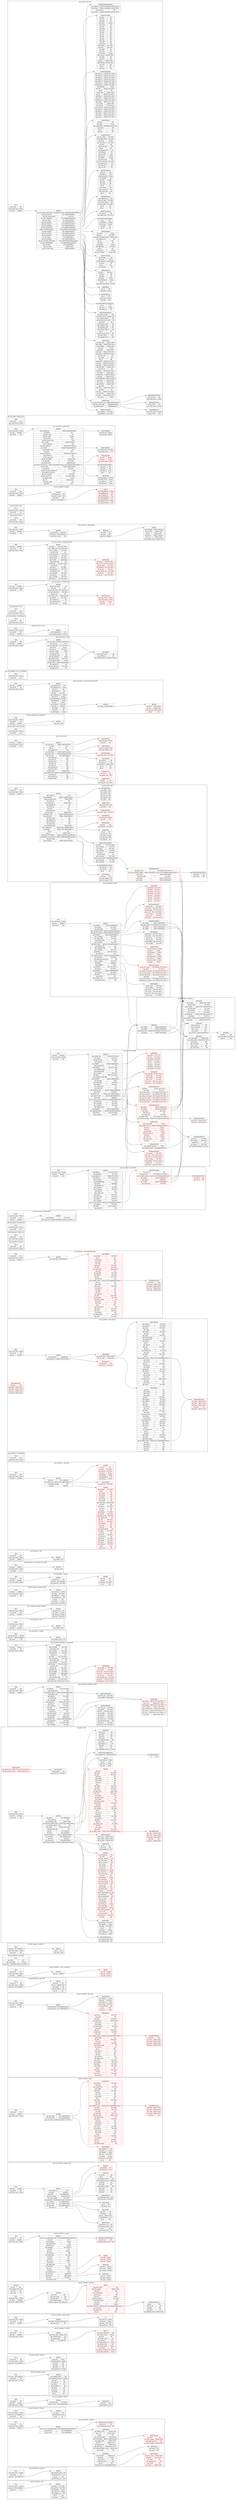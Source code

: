 digraph{rankdir=LR;subgraph cluster_0{label="api_get_member / deck";node[style="filled",color=white,style="solid",color=gray20];api_get_member__deck__Root[label="<Root> Root  | { api_result_msg | <api_result_msg> String } | { api_data | <api_data> Vec\<ApiData\> } | { api_result | <api_result> i64 }",shape=record];api_get_member__deck__ApiData;api_get_member__deck__Root:api_data:e->api_get_member__deck__ApiData:ApiData:w;api_get_member__deck__ApiData[label="<ApiData> ApiData  | { api_ship | <api_ship> Vec\<i64\> } | { api_mission | <api_mission> Vec\<i64\> } | { api_flagship | <api_flagship> String } | { api_name_id | <api_name_id> String } | { api_member_id | <api_member_id> i64 } | { api_id | <api_id> i64 } | { api_name | <api_name> String }",shape=record];}subgraph cluster_1{label="api_get_member / furniture";node[style="filled",color=white,style="solid",color=gray20];api_get_member__furniture__Root[label="<Root> Root  | { api_result_msg | <api_result_msg> String } | { api_result | <api_result> i64 } | { api_data | <api_data> Vec\<ApiData\> }",shape=record];api_get_member__furniture__ApiData;api_get_member__furniture__Root:api_data:e->api_get_member__furniture__ApiData:ApiData:w;api_get_member__furniture__ApiData[label="<ApiData> ApiData  | { api_furniture_type | <api_furniture_type> i64 } | { api_furniture_id | <api_furniture_id> i64 } | { api_id | <api_id> i64 } | { api_furniture_no | <api_furniture_no> i64 }",shape=record];}subgraph cluster_2{label="api_get_member / mapinfo";node[style="filled",color=white,style="solid",color=gray20];api_get_member__mapinfo__ApiPlaneInfo[label="<ApiPlaneInfo> ApiPlaneInfo  | { api_max_count | <api_max_count> Option\<i64\> } | { api_cond | <api_cond> Option\<i64\> } | { api_state | <api_state> i64 } | { api_squadron_id | <api_squadron_id> i64 } | { api_slotid | <api_slotid> i64 } | { api_count | <api_count> Option\<i64\> }",shape=record,color=red];api_get_member__mapinfo__ApiEventmap[label="<ApiEventmap> ApiEventmap  | { api_state | <api_state> i64 } | { api_max_maphp | <api_max_maphp> Option\<i64\> } | { api_selected_rank | <api_selected_rank> i64 } | { api_now_maphp | <api_now_maphp> Option\<i64\> }",shape=record,color=red];api_get_member__mapinfo__ApiMapInfo[label="<ApiMapInfo> ApiMapInfo  | { api_defeat_count | <api_defeat_count> Option\<i64\> } | { api_s_no | <api_s_no> Option\<i64\> } | { api_id | <api_id> i64 } | { api_air_base_decks | <api_air_base_decks> Option\<i64\> } | { api_eventmap | <api_eventmap> Option\<ApiEventmap\> } | { api_gauge_type | <api_gauge_type> Option\<i64\> } | { api_m10 | <api_m10> Option\<i64\> } | { api_gauge_num | <api_gauge_num> Option\<i64\> } | { api_sally_flag | <api_sally_flag> Option\<Vec\<i64\>\> } | { api_required_defeat_count | <api_required_defeat_count> Option\<i64\> } | { api_cleared | <api_cleared> i64 }",shape=record];api_get_member__mapinfo__ApiMapInfo:api_eventmap:e->api_get_member__mapinfo__ApiEventmap:ApiEventmap:w;api_get_member__mapinfo__ApiDistance[label="<ApiDistance> ApiDistance  | { api_bonus | <api_bonus> i64 } | { api_base | <api_base> i64 }",shape=record];api_get_member__mapinfo__Root[label="<Root> Root  | { api_result | <api_result> i64 } | { api_result_msg | <api_result_msg> String } | { api_data | <api_data> ApiData }",shape=record];api_get_member__mapinfo__ApiData;api_get_member__mapinfo__Root:api_data:e->api_get_member__mapinfo__ApiData:ApiData:w;api_get_member__mapinfo__ApiData[label="<ApiData> ApiData  | { api_air_base_expanded_info | <api_air_base_expanded_info> Vec\<ApiAirBaseExpandedInfo\> } | { api_map_info | <api_map_info> Vec\<ApiMapInfo\> } | { api_air_base | <api_air_base> Vec\<ApiAirBase\> }",shape=record];api_get_member__mapinfo__ApiAirBaseExpandedInfo;api_get_member__mapinfo__ApiData:api_air_base_expanded_info:e->api_get_member__mapinfo__ApiAirBaseExpandedInfo:ApiAirBaseExpandedInfo:w;api_get_member__mapinfo__ApiData:api_map_info:e->api_get_member__mapinfo__ApiMapInfo:ApiMapInfo:w;api_get_member__mapinfo__ApiAirBase;api_get_member__mapinfo__ApiData:api_air_base:e->api_get_member__mapinfo__ApiAirBase:ApiAirBase:w;api_get_member__mapinfo__ApiAirBase[label="<ApiAirBase> ApiAirBase  | { api_distance | <api_distance> ApiDistance } | { api_name | <api_name> String } | { api_area_id | <api_area_id> i64 } | { api_action_kind | <api_action_kind> i64 } | { api_rid | <api_rid> i64 } | { api_plane_info | <api_plane_info> Vec\<ApiPlaneInfo\> }",shape=record];api_get_member__mapinfo__ApiAirBase:api_distance:e->api_get_member__mapinfo__ApiDistance:ApiDistance:w;api_get_member__mapinfo__ApiAirBase:api_plane_info:e->api_get_member__mapinfo__ApiPlaneInfo:ApiPlaneInfo:w;api_get_member__mapinfo__ApiAirBaseExpandedInfo[label="<ApiAirBaseExpandedInfo> ApiAirBaseExpandedInfo  | { api_area_id | <api_area_id> i64 } | { api_maintenance_level | <api_maintenance_level> i64 }",shape=record,color=red];}subgraph cluster_3{label="api_get_member / material";node[style="filled",color=white,style="solid",color=gray20];api_get_member__material__Root[label="<Root> Root  | { api_result_msg | <api_result_msg> String } | { api_data | <api_data> Vec\<ApiData\> } | { api_result | <api_result> i64 }",shape=record];api_get_member__material__ApiData;api_get_member__material__Root:api_data:e->api_get_member__material__ApiData:ApiData:w;api_get_member__material__ApiData[label="<ApiData> ApiData  | { api_value | <api_value> i64 } | { api_member_id | <api_member_id> i64 } | { api_id | <api_id> i64 }",shape=record];}subgraph cluster_4{label="api_get_member / mission";node[style="filled",color=white,style="solid",color=gray20];api_get_member__mission__ApiListItem[label="<ApiListItem> ApiListItem  | { api_state | <api_state> i64 } | { api_mission_id | <api_mission_id> i64 }",shape=record];api_get_member__mission__Root[label="<Root> Root  | { api_result | <api_result> i64 } | { api_data | <api_data> ApiData } | { api_result_msg | <api_result_msg> String }",shape=record];api_get_member__mission__ApiData;api_get_member__mission__Root:api_data:e->api_get_member__mission__ApiData:ApiData:w;api_get_member__mission__ApiData[label="<ApiData> ApiData  | { api_limit_time | <api_limit_time> Vec\<i64\> } | { api_list_items | <api_list_items> Vec\<ApiListItem\> }",shape=record];api_get_member__mission__ApiData:api_list_items:e->api_get_member__mission__ApiListItem:ApiListItem:w;}subgraph cluster_5{label="api_get_member / ndock";node[style="filled",color=white,style="solid",color=gray20];api_get_member__ndock__Root[label="<Root> Root  | { api_data | <api_data> Vec\<ApiData\> } | { api_result | <api_result> i64 } | { api_result_msg | <api_result_msg> String }",shape=record];api_get_member__ndock__ApiData;api_get_member__ndock__Root:api_data:e->api_get_member__ndock__ApiData:ApiData:w;api_get_member__ndock__ApiData[label="<ApiData> ApiData  | { api_complete_time | <api_complete_time> i64 } | { api_complete_time_str | <api_complete_time_str> String } | { api_state | <api_state> i64 } | { api_ship_id | <api_ship_id> i64 } | { api_item2 | <api_item2> i64 } | { api_member_id | <api_member_id> i64 } | { api_item1 | <api_item1> i64 } | { api_item3 | <api_item3> i64 } | { api_item4 | <api_item4> i64 } | { api_id | <api_id> i64 }",shape=record];}subgraph cluster_6{label="api_get_member / payitem";node[style="filled",color=white,style="solid",color=gray20];api_get_member__payitem__Root[label="<Root> Root  | { api_result | <api_result> i64 } | { api_result_msg | <api_result_msg> String } | { api_data | <api_data> Vec\<ApiData\> }",shape=record];api_get_member__payitem__ApiData;api_get_member__payitem__Root:api_data:e->api_get_member__payitem__ApiData:ApiData:w;api_get_member__payitem__ApiData[label="<ApiData> ApiData  | { api_name | <api_name> String } | { api_description | <api_description> String } | { api_price | <api_price> i64 } | { api_type | <api_type> i64 } | { api_count | <api_count> i64 } | { api_payitem_id | <api_payitem_id> String }",shape=record];}subgraph cluster_7{label="api_get_member / practice";node[style="filled",color=white,style="solid",color=gray20];api_get_member__practice__Root[label="<Root> Root  | { api_result | <api_result> i64 } | { api_data | <api_data> ApiData } | { api_result_msg | <api_result_msg> String }",shape=record];api_get_member__practice__ApiData;api_get_member__practice__Root:api_data:e->api_get_member__practice__ApiData:ApiData:w;api_get_member__practice__ApiList[label="<ApiList> ApiList  | { api_enemy_flag_ship | <api_enemy_flag_ship> i64 } | { api_enemy_rank | <api_enemy_rank> String } | { api_state | <api_state> i64 } | { api_enemy_level | <api_enemy_level> i64 } | { api_enemy_id | <api_enemy_id> i64 } | { api_enemy_name_id | <api_enemy_name_id> String } | { api_enemy_flag | <api_enemy_flag> i64 } | { api_enemy_name | <api_enemy_name> String } | { api_medals | <api_medals> i64 } | { api_enemy_comment_id | <api_enemy_comment_id> String } | { api_enemy_comment | <api_enemy_comment> String }",shape=record,color=red];api_get_member__practice__ApiData[label="<ApiData> ApiData  | { api_entry_limit | <api_entry_limit> Option\<i64\> } | { api_selected_kind | <api_selected_kind> i64 } | { api_create_kind | <api_create_kind> i64 } | { api_list | <api_list> Vec\<ApiList\> }",shape=record];api_get_member__practice__ApiData:api_list:e->api_get_member__practice__ApiList:ApiList:w;}subgraph cluster_8{label="api_get_member / preset_deck";node[style="filled",color=white,style="solid",color=gray20];api_get_member__preset_deck__Root[label="<Root> Root  | { api_result_msg | <api_result_msg> String } | { api_result | <api_result> i64 } | { api_data | <api_data> ApiData }",shape=record];api_get_member__preset_deck__ApiData;api_get_member__preset_deck__Root:api_data:e->api_get_member__preset_deck__ApiData:ApiData:w;api_get_member__preset_deck__ApiData[label="<ApiData> ApiData  | { api_deck | <api_deck> HashMap\<String, N\> } | { api_max_num | <api_max_num> i64 }",shape=record];api_get_member__preset_deck__N;api_get_member__preset_deck__ApiData:api_deck:e->api_get_member__preset_deck__N:N:w;api_get_member__preset_deck__N[label="<N> N  | { api_name_id | <api_name_id> String } | { api_name | <api_name> String } | { api_ship | <api_ship> Vec\<i64\> } | { api_preset_no | <api_preset_no> i64 }",shape=record];}subgraph cluster_9{label="api_get_member / questlist";node[style="filled",color=white,style="solid",color=gray20];api_get_member__questlist__ApiSelectRewards[label="<ApiSelectRewards> ApiSelectRewards  | { api_no | <api_no> i64 } | { api_mst_id | <api_mst_id> i64 } | { api_kind | <api_kind> i64 } | { api_count | <api_count> i64 } | { api_slotitem_level | <api_slotitem_level> Option\<i64\> }",shape=record];api_get_member__questlist__ApiData[label="<ApiData> ApiData  | { api_count | <api_count> i64 } | { api_exec_count | <api_exec_count> i64 } | { api_exec_type | <api_exec_type> i64 } | { api_completed_kind | <api_completed_kind> i64 } | { api_list | <api_list> Option\<Vec\<ApiList\>\> }",shape=record];api_get_member__questlist__ApiList;api_get_member__questlist__ApiData:api_list:e->api_get_member__questlist__ApiList:ApiList:w;api_get_member__questlist__ApiCList[label="<ApiCList> ApiCList  | { api_no | <api_no> i64 } | { api_progress_flag | <api_progress_flag> i64 } | { api_state | <api_state> i64 } | { api_c_flag | <api_c_flag> i64 }",shape=record];api_get_member__questlist__ApiList[label="<ApiList> ApiList  | { api_bonus_flag | <api_bonus_flag> i64 } | { api_lost_badges | <api_lost_badges> Option\<i64\> } | { api_state | <api_state> i64 } | { api_invalid_flag | <api_invalid_flag> i64 } | { api_voice_id | <api_voice_id> i64 } | { api_title | <api_title> String } | { api_get_material | <api_get_material> Vec\<i64\> } | { api_progress_flag | <api_progress_flag> i64 } | { api_type | <api_type> i64 } | { api_detail | <api_detail> String } | { api_select_rewards | <api_select_rewards> Option\<Vec\<Vec\<ApiSelectRewards\>\>\> } | { api_category | <api_category> i64 } | { api_label_type | <api_label_type> i64 } | { api_no | <api_no> i64 }",shape=record,color=red];api_get_member__questlist__ApiList:api_select_rewards:e->api_get_member__questlist__ApiSelectRewards:ApiSelectRewards:w;api_get_member__questlist__Root[label="<Root> Root  | { api_result_msg | <api_result_msg> String } | { api_data | <api_data> ApiData } | { api_result | <api_result> Option\<i64\> }",shape=record];api_get_member__questlist__Root:api_data:e->api_get_member__questlist__ApiData:ApiData:w;}subgraph cluster_10{label="api_get_member / record";node[style="filled",color=white,style="solid",color=gray20];api_get_member__record__ApiPractice[label="<ApiPractice> ApiPractice  | { api_win | <api_win> String } | { api_lose | <api_lose> String } | { api_rate | <api_rate> String }",shape=record];api_get_member__record__ApiAirBaseExpandedInfo[label="<ApiAirBaseExpandedInfo> ApiAirBaseExpandedInfo  | { api_area_id | <api_area_id> i64 } | { api_maintenance_level | <api_maintenance_level> i64 }",shape=record,color=red];api_get_member__record__ApiWar[label="<ApiWar> ApiWar  | { api_rate | <api_rate> String } | { api_lose | <api_lose> String } | { api_win | <api_win> String }",shape=record,color=red];api_get_member__record__ApiMission[label="<ApiMission> ApiMission  | { api_rate | <api_rate> String } | { api_count | <api_count> String } | { api_success | <api_success> String }",shape=record];api_get_member__record__Root[label="<Root> Root  | { api_result | <api_result> i64 } | { api_data | <api_data> ApiData } | { api_result_msg | <api_result_msg> String }",shape=record];api_get_member__record__ApiData;api_get_member__record__Root:api_data:e->api_get_member__record__ApiData:ApiData:w;api_get_member__record__ApiData[label="<ApiData> ApiData  | { api_air_base_expanded_info | <api_air_base_expanded_info> Vec\<ApiAirBaseExpandedInfo\> } | { api_rank | <api_rank> i64 } | { api_nickname | <api_nickname> String } | { api_member_id | <api_member_id> i64 } | { api_photo_url | <api_photo_url> String } | { api_complate | <api_complate> Vec\<String\> } | { api_kdoc | <api_kdoc> i64 } | { api_cmt | <api_cmt> String } | { api_furniture | <api_furniture> i64 } | { api_experience | <api_experience> Vec\<i64\> } | { api_level | <api_level> i64 } | { api_deck | <api_deck> i64 } | { api_cmt_id | <api_cmt_id> String } | { api_friend | <api_friend> i64 } | { api_large_dock | <api_large_dock> i64 } | { api_slotitem | <api_slotitem> Vec\<i64\> } | { api_war | <api_war> ApiWar } | { api_ndoc | <api_ndoc> i64 } | { api_nickname_id | <api_nickname_id> String } | { api_mission | <api_mission> ApiMission } | { api_practice | <api_practice> ApiPractice } | { api_ship | <api_ship> Vec\<i64\> } | { api_material_max | <api_material_max> i64 }",shape=record];api_get_member__record__ApiData:api_air_base_expanded_info:e->api_get_member__record__ApiAirBaseExpandedInfo:ApiAirBaseExpandedInfo:w;api_get_member__record__ApiData:api_war:e->api_get_member__record__ApiWar:ApiWar:w;api_get_member__record__ApiData:api_mission:e->api_get_member__record__ApiMission:ApiMission:w;api_get_member__record__ApiData:api_practice:e->api_get_member__record__ApiPractice:ApiPractice:w;}subgraph cluster_11{label="api_get_member / require_info";node[style="filled",color=white,style="solid",color=gray20];api_get_member__require_info__ApiOssSetting[label="<ApiOssSetting> ApiOssSetting  | { api_language_type | <api_language_type> i64 } | { api_oss_items | <api_oss_items> Vec\<i64\> }",shape=record];api_get_member__require_info__ApiFurniture[label="<ApiFurniture> ApiFurniture  | { api_furniture_id | <api_furniture_id> i64 } | { api_furniture_type | <api_furniture_type> i64 } | { api_id | <api_id> i64 } | { api_furniture_no | <api_furniture_no> i64 }",shape=record];api_get_member__require_info__ApiBasic[label="<ApiBasic> ApiBasic  | { api_firstflag | <api_firstflag> i64 } | { api_member_id | <api_member_id> i64 }",shape=record,color=red];api_get_member__require_info__ApiSlotItem[label="<ApiSlotItem> ApiSlotItem  | { api_level | <api_level> i64 } | { api_locked | <api_locked> i64 } | { api_alv | <api_alv> Option\<i64\> } | { api_slotitem_id | <api_slotitem_id> i64 } | { api_id | <api_id> i64 }",shape=record];api_get_member__require_info__ApiKdock[label="<ApiKdock> ApiKdock  | { api_item1 | <api_item1> i64 } | { api_id | <api_id> i64 } | { api_complete_time | <api_complete_time> i64 } | { api_complete_time_str | <api_complete_time_str> String } | { api_item2 | <api_item2> i64 } | { api_state | <api_state> i64 } | { api_created_ship_id | <api_created_ship_id> i64 } | { api_item4 | <api_item4> i64 } | { api_item5 | <api_item5> i64 } | { api_item3 | <api_item3> i64 }",shape=record];api_get_member__require_info__Root[label="<Root> Root  | { api_data | <api_data> ApiData } | { api_result | <api_result> i64 } | { api_result_msg | <api_result_msg> String }",shape=record];api_get_member__require_info__ApiData;api_get_member__require_info__Root:api_data:e->api_get_member__require_info__ApiData:ApiData:w;api_get_member__require_info__ApiUseitem[label="<ApiUseitem> ApiUseitem  | { api_id | <api_id> i64 } | { api_count | <api_count> i64 }",shape=record];api_get_member__require_info__ApiData[label="<ApiData> ApiData  | { api_position_id | <api_position_id> i64 } | { api_basic | <api_basic> ApiBasic } | { api_kdock | <api_kdock> Vec\<ApiKdock\> } | { api_oss_setting | <api_oss_setting> ApiOssSetting } | { api_extra_supply | <api_extra_supply> Vec\<i64\> } | { api_unsetslot | <api_unsetslot> HashMap\<String, Vec\<i64\>\> } | { api_useitem | <api_useitem> Vec\<ApiUseitem\> } | { api_slot_item | <api_slot_item> Vec\<ApiSlotItem\> } | { api_furniture | <api_furniture> Vec\<ApiFurniture\> } | { api_skin_id | <api_skin_id> i64 }",shape=record];api_get_member__require_info__ApiData:api_basic:e->api_get_member__require_info__ApiBasic:ApiBasic:w;api_get_member__require_info__ApiData:api_kdock:e->api_get_member__require_info__ApiKdock:ApiKdock:w;api_get_member__require_info__ApiData:api_oss_setting:e->api_get_member__require_info__ApiOssSetting:ApiOssSetting:w;api_get_member__require_info__ApiData:api_useitem:e->api_get_member__require_info__ApiUseitem:ApiUseitem:w;api_get_member__require_info__ApiData:api_slot_item:e->api_get_member__require_info__ApiSlotItem:ApiSlotItem:w;api_get_member__require_info__ApiData:api_furniture:e->api_get_member__require_info__ApiFurniture:ApiFurniture:w;}subgraph cluster_12{label="api_get_member / ship3";node[style="filled",color=white,style="solid",color=gray20];api_get_member__ship3__ApiShipData[label="<ApiShipData> ApiShipData  | { api_soukou | <api_soukou> Vec\<i64\> } | { api_backs | <api_backs> i64 } | { api_ndock_item | <api_ndock_item> Vec\<i64\> } | { api_locked | <api_locked> i64 } | { api_onslot | <api_onslot> Vec\<i64\> } | { api_fuel | <api_fuel> i64 } | { api_srate | <api_srate> i64 } | { api_maxhp | <api_maxhp> i64 } | { api_lv | <api_lv> i64 } | { api_taiku | <api_taiku> Vec\<i64\> } | { api_cond | <api_cond> i64 } | { api_bull | <api_bull> i64 } | { api_sp_effect_items | <api_sp_effect_items> Option\<Vec\<ApiSpEffectItems\>\> } | { api_kaihi | <api_kaihi> Vec\<i64\> } | { api_kyouka | <api_kyouka> Vec\<i64\> } | { api_leng | <api_leng> i64 } | { api_karyoku | <api_karyoku> Vec\<i64\> } | { api_sally_area | <api_sally_area> Option\<i64\> } | { api_ndock_time | <api_ndock_time> i64 } | { api_taisen | <api_taisen> Vec\<i64\> } | { api_soku | <api_soku> i64 } | { api_ship_id | <api_ship_id> i64 } | { api_sortno | <api_sortno> i64 } | { api_raisou | <api_raisou> Vec\<i64\> } | { api_sakuteki | <api_sakuteki> Vec\<i64\> } | { api_slot_ex | <api_slot_ex> i64 } | { api_nowhp | <api_nowhp> i64 } | { api_id | <api_id> i64 } | { api_lucky | <api_lucky> Vec\<i64\> } | { api_slotnum | <api_slotnum> i64 } | { api_slot | <api_slot> Vec\<i64\> } | { api_exp | <api_exp> Vec\<i64\> } | { api_locked_equip | <api_locked_equip> i64 }",shape=record,color=red];api_get_member__ship3__ApiSpEffectItems;api_get_member__ship3__ApiShipData:api_sp_effect_items:e->api_get_member__ship3__ApiSpEffectItems:ApiSpEffectItems:w;api_get_member__ship3__ApiSpEffectItems[label="<ApiSpEffectItems> ApiSpEffectItems  | { api_kaih | <api_kaih> Option\<i64\> } | { api_raig | <api_raig> Option\<i64\> } | { api_souk | <api_souk> Option\<i64\> } | { api_houg | <api_houg> Option\<i64\> } | { api_kind | <api_kind> i64 }",shape=record,color=red];api_get_member__ship3__ApiDeckData[label="<ApiDeckData> ApiDeckData  | { api_member_id | <api_member_id> i64 } | { api_name_id | <api_name_id> String } | { api_flagship | <api_flagship> String } | { api_ship | <api_ship> Vec\<i64\> } | { api_name | <api_name> String } | { api_mission | <api_mission> Vec\<i64\> } | { api_id | <api_id> i64 }",shape=record,color=red];api_get_member__ship3__ApiData[label="<ApiData> ApiData  | { api_ship_data | <api_ship_data> Vec\<ApiShipData\> } | { api_deck_data | <api_deck_data> Vec\<ApiDeckData\> } | { api_slot_data | <api_slot_data> HashMap\<String, Vec\<i64\>\> }",shape=record];api_get_member__ship3__ApiData:api_ship_data:e->api_get_member__ship3__ApiShipData:ApiShipData:w;api_get_member__ship3__ApiData:api_deck_data:e->api_get_member__ship3__ApiDeckData:ApiDeckData:w;api_get_member__ship3__Root[label="<Root> Root  | { api_result | <api_result> i64 } | { api_data | <api_data> ApiData } | { api_result_msg | <api_result_msg> String }",shape=record];api_get_member__ship3__Root:api_data:e->api_get_member__ship3__ApiData:ApiData:w;}subgraph cluster_13{label="api_get_member / ship_deck";node[style="filled",color=white,style="solid",color=gray20];api_get_member__ship_deck__ApiDeckData[label="<ApiDeckData> ApiDeckData  | { api_flagship | <api_flagship> String } | { api_ship | <api_ship> Vec\<i64\> } | { api_name_id | <api_name_id> String } | { api_mission | <api_mission> Vec\<i64\> } | { api_member_id | <api_member_id> i64 } | { api_id | <api_id> i64 } | { api_name | <api_name> String }",shape=record,color=red];api_get_member__ship_deck__Root[label="<Root> Root  | { api_result_msg | <api_result_msg> String } | { api_data | <api_data> ApiData } | { api_result | <api_result> i64 }",shape=record];api_get_member__ship_deck__ApiData;api_get_member__ship_deck__Root:api_data:e->api_get_member__ship_deck__ApiData:ApiData:w;api_get_member__ship_deck__ApiSpEffectItems[label="<ApiSpEffectItems> ApiSpEffectItems  | { api_kind | <api_kind> i64 } | { api_raig | <api_raig> Option\<i64\> } | { api_houg | <api_houg> Option\<i64\> } | { api_souk | <api_souk> Option\<i64\> } | { api_kaih | <api_kaih> Option\<i64\> }",shape=record,color=red];api_get_member__ship_deck__ApiData[label="<ApiData> ApiData  | { api_deck_data | <api_deck_data> Vec\<ApiDeckData\> } | { api_ship_data | <api_ship_data> Vec\<ApiShipData\> }",shape=record];api_get_member__ship_deck__ApiData:api_deck_data:e->api_get_member__ship_deck__ApiDeckData:ApiDeckData:w;api_get_member__ship_deck__ApiShipData;api_get_member__ship_deck__ApiData:api_ship_data:e->api_get_member__ship_deck__ApiShipData:ApiShipData:w;api_get_member__ship_deck__ApiShipData[label="<ApiShipData> ApiShipData  | { api_onslot | <api_onslot> Vec\<i64\> } | { api_cond | <api_cond> i64 } | { api_kaihi | <api_kaihi> Vec\<i64\> } | { api_sally_area | <api_sally_area> Option\<i64\> } | { api_sortno | <api_sortno> i64 } | { api_locked | <api_locked> i64 } | { api_ndock_item | <api_ndock_item> Vec\<i64\> } | { api_backs | <api_backs> i64 } | { api_slot | <api_slot> Vec\<i64\> } | { api_karyoku | <api_karyoku> Vec\<i64\> } | { api_leng | <api_leng> i64 } | { api_sp_effect_items | <api_sp_effect_items> Option\<Vec\<ApiSpEffectItems\>\> } | { api_maxhp | <api_maxhp> i64 } | { api_exp | <api_exp> Vec\<i64\> } | { api_srate | <api_srate> i64 } | { api_kyouka | <api_kyouka> Vec\<i64\> } | { api_locked_equip | <api_locked_equip> i64 } | { api_ship_id | <api_ship_id> i64 } | { api_lv | <api_lv> i64 } | { api_slot_ex | <api_slot_ex> i64 } | { api_soku | <api_soku> i64 } | { api_bull | <api_bull> i64 } | { api_slotnum | <api_slotnum> i64 } | { api_ndock_time | <api_ndock_time> i64 } | { api_taisen | <api_taisen> Vec\<i64\> } | { api_sakuteki | <api_sakuteki> Vec\<i64\> } | { api_lucky | <api_lucky> Vec\<i64\> } | { api_soukou | <api_soukou> Vec\<i64\> } | { api_id | <api_id> i64 } | { api_taiku | <api_taiku> Vec\<i64\> } | { api_fuel | <api_fuel> i64 } | { api_raisou | <api_raisou> Vec\<i64\> } | { api_nowhp | <api_nowhp> i64 }",shape=record,color=red];api_get_member__ship_deck__ApiShipData:api_sp_effect_items:e->api_get_member__ship_deck__ApiSpEffectItems:ApiSpEffectItems:w;}subgraph cluster_14{label="api_get_member / slot_item";node[style="filled",color=white,style="solid",color=gray20];api_get_member__slot_item__Root[label="<Root> Root  | { api_result | <api_result> i64 } | { api_result_msg | <api_result_msg> String } | { api_data | <api_data> Vec\<ApiData\> }",shape=record];api_get_member__slot_item__ApiData;api_get_member__slot_item__Root:api_data:e->api_get_member__slot_item__ApiData:ApiData:w;api_get_member__slot_item__ApiData[label="<ApiData> ApiData  | { api_level | <api_level> i64 } | { api_alv | <api_alv> Option\<i64\> } | { api_locked | <api_locked> i64 } | { api_slotitem_id | <api_slotitem_id> i64 } | { api_id | <api_id> i64 }",shape=record];}subgraph cluster_15{label="api_get_member / sortie_conditions";node[style="filled",color=white,style="solid",color=gray20];api_get_member__sortie_conditions__ApiData[label="<ApiData> ApiData  | { api_war | <api_war> ApiWar }",shape=record];api_get_member__sortie_conditions__ApiWar;api_get_member__sortie_conditions__ApiData:api_war:e->api_get_member__sortie_conditions__ApiWar:ApiWar:w;api_get_member__sortie_conditions__Root[label="<Root> Root  | { api_result | <api_result> i64 } | { api_result_msg | <api_result_msg> String } | { api_data | <api_data> ApiData }",shape=record];api_get_member__sortie_conditions__Root:api_data:e->api_get_member__sortie_conditions__ApiData:ApiData:w;api_get_member__sortie_conditions__ApiWar[label="<ApiWar> ApiWar  | { api_lose | <api_lose> String } | { api_win | <api_win> String } | { api_rate | <api_rate> String }",shape=record,color=red];}subgraph cluster_16{label="api_get_member / unsetslot";node[style="filled",color=white,style="solid",color=gray20];api_get_member__unsetslot__Root[label="<Root> Root  | { api_result | <api_result> i64 } | { api_result_msg | <api_result_msg> String } | { api_data | <api_data> HashMap\<String, Vec\<i64\>\> }",shape=record];}subgraph cluster_17{label="api_get_member / useitem";node[style="filled",color=white,style="solid",color=gray20];api_get_member__useitem__Root[label="<Root> Root  | { api_data | <api_data> Vec\<ApiData\> } | { api_result_msg | <api_result_msg> String } | { api_result | <api_result> i64 }",shape=record];api_get_member__useitem__ApiData;api_get_member__useitem__Root:api_data:e->api_get_member__useitem__ApiData:ApiData:w;api_get_member__useitem__ApiData[label="<ApiData> ApiData  | { api_id | <api_id> i64 } | { api_count | <api_count> i64 }",shape=record];}subgraph cluster_18{label="api_port / port";node[style="filled",color=white,style="solid",color=gray20];api_port__port__ApiMaterial[label="<ApiMaterial> ApiMaterial  | { api_id | <api_id> i64 } | { api_value | <api_value> i64 } | { api_member_id | <api_member_id> i64 }",shape=record];api_port__port__ApiPlaneInfo[label="<ApiPlaneInfo> ApiPlaneInfo  | { api_unset_slot | <api_unset_slot> Option\<Vec\<ApiUnsetSlot\>\> } | { api_base_convert_slot | <api_base_convert_slot> Option\<Vec\<i64\>\> }",shape=record,color=red];api_port__port__ApiUnsetSlot;api_port__port__ApiPlaneInfo:api_unset_slot:e->api_port__port__ApiUnsetSlot:ApiUnsetSlot:w;api_port__port__ApiUnsetSlot[label="<ApiUnsetSlot> ApiUnsetSlot  | { api_type3No | <api_type3No> i64 } | { api_slot_list | <api_slot_list> Vec\<i64\> }",shape=record];api_port__port__ApiPayitemDict[label="<ApiPayitemDict> ApiPayitemDict  | { 21 | <21> i64 }",shape=record];api_port__port__ApiEventObject[label="<ApiEventObject> ApiEventObject  | { api_c_num | <api_c_num> Option\<i64\> } | { api_m_flag | <api_m_flag> Option\<i64\> } | { api_m_flag2 | <api_m_flag2> Option\<i64\> }",shape=record];api_port__port__ApiBasic[label="<ApiBasic> ApiBasic  | { api_experience | <api_experience> i64 } | { api_rank | <api_rank> i64 } | { api_max_slotitem | <api_max_slotitem> i64 } | { api_max_kagu | <api_max_kagu> i64 } | { api_ms_success | <api_ms_success> i64 } | { api_st_lose | <api_st_lose> i64 } | { api_tutorial | <api_tutorial> i64 } | { api_pt_lose | <api_pt_lose> i64 } | { api_nickname_id | <api_nickname_id> String } | { api_comment | <api_comment> String } | { api_count_deck | <api_count_deck> i64 } | { api_level | <api_level> i64 } | { api_nickname | <api_nickname> String } | { api_starttime | <api_starttime> i64 } | { api_count_kdock | <api_count_kdock> i64 } | { api_count_ndock | <api_count_ndock> i64 } | { api_pt_win | <api_pt_win> i64 } | { api_firstflag | <api_firstflag> i64 } | { api_large_dock | <api_large_dock> i64 } | { api_pvp | <api_pvp> Vec\<i64\> } | { api_pt_challenged_win | <api_pt_challenged_win> i64 } | { api_fleetname | <api_fleetname> Value } | { api_pt_challenged | <api_pt_challenged> i64 } | { api_ms_count | <api_ms_count> i64 } | { api_medals | <api_medals> i64 } | { api_playtime | <api_playtime> i64 } | { api_member_id | <api_member_id> String } | { api_active_flag | <api_active_flag> i64 } | { api_comment_id | <api_comment_id> String } | { api_tutorial_progress | <api_tutorial_progress> i64 } | { api_st_win | <api_st_win> i64 } | { api_max_chara | <api_max_chara> i64 } | { api_furniture | <api_furniture> Vec\<i64\> } | { api_fcoin | <api_fcoin> i64 }",shape=record,color=red];api_port__port__ApiSpEffectItem[label="<ApiSpEffectItem> ApiSpEffectItem  | { api_raig | <api_raig> Option\<i64\> } | { api_souk | <api_souk> Option\<i64\> } | { api_houg | <api_houg> Option\<i64\> } | { api_kind | <api_kind> i64 } | { api_kaih | <api_kaih> Option\<i64\> }",shape=record,color=red];api_port__port__ApiFriendlySetting[label="<ApiFriendlySetting> ApiFriendlySetting  | { api_request_type | <api_request_type> i64 } | { api_request_flag | <api_request_flag> i64 }",shape=record];api_port__port__ApiDeckPort[label="<ApiDeckPort> ApiDeckPort  | { api_mission | <api_mission> Vec\<i64\> } | { api_flagship | <api_flagship> String } | { api_ship | <api_ship> Vec\<i64\> } | { api_id | <api_id> i64 } | { api_name | <api_name> String } | { api_member_id | <api_member_id> i64 } | { api_name_id | <api_name_id> String }",shape=record];api_port__port__ApiFurnitureAffectItems[label="<ApiFurnitureAffectItems> ApiFurnitureAffectItems  | { api_payitem_dict | <api_payitem_dict> ApiPayitemDict }",shape=record];api_port__port__ApiFurnitureAffectItems:api_payitem_dict:e->api_port__port__ApiPayitemDict:ApiPayitemDict:w;api_port__port__ApiData[label="<ApiData> ApiData  | { api_ndock | <api_ndock> Vec\<ApiNdock\> } | { api_p_bgm_id | <api_p_bgm_id> i64 } | { api_combined_flag | <api_combined_flag> Option\<i64\> } | { api_furniture_affect_items | <api_furniture_affect_items> ApiFurnitureAffectItems } | { api_parallel_quest_count | <api_parallel_quest_count> i64 } | { api_c_flags | <api_c_flags> Option\<Vec\<i64\>\> } | { api_dest_ship_slot | <api_dest_ship_slot> i64 } | { api_log | <api_log> Vec\<ApiLog\> } | { api_ship | <api_ship> Vec\<ApiShip\> } | { api_event_object | <api_event_object> Option\<ApiEventObject\> } | { api_material | <api_material> Vec\<ApiMaterial\> } | { api_basic | <api_basic> ApiBasic } | { api_deck_port | <api_deck_port> Vec\<ApiDeckPort\> } | { api_friendly_setting | <api_friendly_setting> Option\<ApiFriendlySetting\> }",shape=record];api_port__port__ApiNdock;api_port__port__ApiData:api_ndock:e->api_port__port__ApiNdock:ApiNdock:w;api_port__port__ApiData:api_furniture_affect_items:e->api_port__port__ApiFurnitureAffectItems:ApiFurnitureAffectItems:w;api_port__port__ApiLog;api_port__port__ApiData:api_log:e->api_port__port__ApiLog:ApiLog:w;api_port__port__ApiShip;api_port__port__ApiData:api_ship:e->api_port__port__ApiShip:ApiShip:w;api_port__port__ApiData:api_event_object:e->api_port__port__ApiEventObject:ApiEventObject:w;api_port__port__ApiData:api_material:e->api_port__port__ApiMaterial:ApiMaterial:w;api_port__port__ApiData:api_basic:e->api_port__port__ApiBasic:ApiBasic:w;api_port__port__ApiData:api_deck_port:e->api_port__port__ApiDeckPort:ApiDeckPort:w;api_port__port__ApiData:api_friendly_setting:e->api_port__port__ApiFriendlySetting:ApiFriendlySetting:w;api_port__port__ApiLog[label="<ApiLog> ApiLog  | { api_message | <api_message> String } | { api_no | <api_no> i64 } | { api_state | <api_state> String } | { api_type | <api_type> String }",shape=record];api_port__port__Root[label="<Root> Root  | { api_result_msg | <api_result_msg> String } | { api_data | <api_data> ApiData } | { api_result | <api_result> i64 }",shape=record];api_port__port__Root:api_data:e->api_port__port__ApiData:ApiData:w;api_port__port__ApiNdock[label="<ApiNdock> ApiNdock  | { api_ship_id | <api_ship_id> i64 } | { api_item4 | <api_item4> i64 } | { api_item1 | <api_item1> i64 } | { api_item2 | <api_item2> i64 } | { api_complete_time | <api_complete_time> i64 } | { api_item3 | <api_item3> i64 } | { api_member_id | <api_member_id> i64 } | { api_state | <api_state> i64 } | { api_id | <api_id> i64 } | { api_complete_time_str | <api_complete_time_str> String }",shape=record];api_port__port__ApiShip[label="<ApiShip> ApiShip  | { api_soku | <api_soku> i64 } | { api_lucky | <api_lucky> Vec\<i64\> } | { api_exp | <api_exp> Vec\<i64\> } | { api_srate | <api_srate> i64 } | { api_maxhp | <api_maxhp> i64 } | { api_nowhp | <api_nowhp> i64 } | { api_cond | <api_cond> i64 } | { api_lv | <api_lv> i64 } | { api_raisou | <api_raisou> Vec\<i64\> } | { api_taiku | <api_taiku> Vec\<i64\> } | { api_onslot | <api_onslot> Vec\<i64\> } | { api_sally_area | <api_sally_area> Option\<i64\> } | { api_slot | <api_slot> Vec\<i64\> } | { api_sortno | <api_sortno> i64 } | { api_ndock_time | <api_ndock_time> i64 } | { api_locked | <api_locked> i64 } | { api_locked_equip | <api_locked_equip> i64 } | { api_kyouka | <api_kyouka> Vec\<i64\> } | { api_leng | <api_leng> i64 } | { api_soukou | <api_soukou> Vec\<i64\> } | { api_sakuteki | <api_sakuteki> Vec\<i64\> } | { api_id | <api_id> i64 } | { api_slot_ex | <api_slot_ex> i64 } | { api_backs | <api_backs> i64 } | { api_karyoku | <api_karyoku> Vec\<i64\> } | { api_ship_id | <api_ship_id> i64 } | { api_kaihi | <api_kaihi> Vec\<i64\> } | { api_bull | <api_bull> i64 } | { api_ndock_item | <api_ndock_item> Vec\<i64\> } | { api_fuel | <api_fuel> i64 } | { api_slotnum | <api_slotnum> i64 } | { api_taisen | <api_taisen> Vec\<i64\> } | { api_sp_effect_items | <api_sp_effect_items> Option\<Vec\<ApiSpEffectItem\>\> }",shape=record,color=red];api_port__port__ApiShip:api_sp_effect_items:e->api_port__port__ApiSpEffectItem:ApiSpEffectItem:w;}subgraph cluster_19{label="api_req_battle_midnight / battle";node[style="filled",color=white,style="solid",color=gray20];api_req_battle_midnight__battle__ApiData[label="<ApiData> ApiData  | { api_fParam | <api_fParam> Vec\<Vec\<i64\>\> } | { api_smoke_type | <api_smoke_type> i64 } | { api_friendly_battle | <api_friendly_battle> Option\<ApiFriendlyBattle\> } | { api_balloon_cell | <api_balloon_cell> i64 } | { api_ship_ke | <api_ship_ke> Vec\<i64\> } | { api_atoll_cell | <api_atoll_cell> i64 } | { api_e_maxhps | <api_e_maxhps> Vec\<i64\> } | { api_escape_idx | <api_escape_idx> Option\<Vec\<i64\>\> } | { api_ship_lv | <api_ship_lv> Vec\<i64\> } | { api_f_nowhps | <api_f_nowhps> Vec\<i64\> } | { api_eSlot | <api_eSlot> Vec\<Vec\<i64\>\> } | { api_flare_pos | <api_flare_pos> Vec\<i64\> } | { api_deck_id | <api_deck_id> i64 } | { api_touch_plane | <api_touch_plane> Vec\<i64\> } | { api_e_nowhps | <api_e_nowhps> Vec\<i64\> } | { api_hougeki | <api_hougeki> ApiHougeki } | { api_friendly_info | <api_friendly_info> Option\<ApiFriendlyInfo\> } | { api_formation | <api_formation> Vec\<i64\> } | { api_eParam | <api_eParam> Vec\<Vec\<i64\>\> } | { api_f_maxhps | <api_f_maxhps> Vec\<i64\> }",shape=record];api_req_battle_midnight__battle__ApiFriendlyBattle;api_req_battle_midnight__battle__ApiData:api_friendly_battle:e->api_req_battle_midnight__battle__ApiFriendlyBattle:ApiFriendlyBattle:w;api_req_battle_midnight__battle__ApiHougeki;api_req_battle_midnight__battle__ApiData:api_hougeki:e->api_req_battle_midnight__battle__ApiHougeki:ApiHougeki:w;api_req_battle_midnight__battle__ApiFriendlyInfo;api_req_battle_midnight__battle__ApiData:api_friendly_info:e->api_req_battle_midnight__battle__ApiFriendlyInfo:ApiFriendlyInfo:w;api_req_battle_midnight__battle__ApiFriendlyBattle[label="<ApiFriendlyBattle> ApiFriendlyBattle  | { api_flare_pos | <api_flare_pos> Vec\<i64\> } | { api_hougeki | <api_hougeki> ApiHougeki }",shape=record];api_req_battle_midnight__battle__ApiHougeki;api_req_battle_midnight__battle__ApiFriendlyBattle:api_hougeki:e->api_req_battle_midnight__battle__ApiHougeki:ApiHougeki:w;api_req_battle_midnight__battle__ApiHougeki[label="<ApiHougeki> ApiHougeki  | { api_df_list | <api_df_list> Option\<Vec\<Vec\<i64\>\>\> } | { api_at_list | <api_at_list> Option\<Vec\<i64\>\> } | { api_damage | <api_damage> Option\<Vec\<Vec\<f64\>\>\> } | { api_at_eflag | <api_at_eflag> Option\<Vec\<i64\>\> } | { api_n_mother_list | <api_n_mother_list> Option\<Vec\<i64\>\> } | { api_cl_list | <api_cl_list> Option\<Vec\<Vec\<i64\>\>\> } | { api_si_list | <api_si_list> Option\<Vec\<Vec\<Value\>\>\> } | { api_sp_list | <api_sp_list> Option\<Vec\<i64\>\> }",shape=record,color=red];api_req_battle_midnight__battle__Root[label="<Root> Root  | { api_result | <api_result> i64 } | { api_result_msg | <api_result_msg> String } | { api_data | <api_data> ApiData }",shape=record];api_req_battle_midnight__battle__Root:api_data:e->api_req_battle_midnight__battle__ApiData:ApiData:w;api_req_battle_midnight__battle__ApiFriendlyInfo[label="<ApiFriendlyInfo> ApiFriendlyInfo  | { api_voice_id | <api_voice_id> Vec\<i64\> } | { api_ship_lv | <api_ship_lv> Vec\<i64\> } | { api_Slot | <api_Slot> Vec\<Vec\<i64\>\> } | { api_nowhps | <api_nowhps> Vec\<i64\> } | { api_maxhps | <api_maxhps> Vec\<i64\> } | { api_ship_id | <api_ship_id> Vec\<i64\> } | { api_voice_p_no | <api_voice_p_no> Vec\<i64\> } | { api_production_type | <api_production_type> i64 } | { api_slot_ex | <api_slot_ex> Vec\<i64\> } | { api_Param | <api_Param> Vec\<Vec\<i64\>\> }",shape=record];}subgraph cluster_20{label="api_req_battle_midnight / sp_midnight";node[style="filled",color=white,style="solid",color=gray20];api_req_battle_midnight__sp_midnight__ApiHougeki[label="<ApiHougeki> ApiHougeki  | { api_at_eflag | <api_at_eflag> Vec\<i64\> } | { api_at_list | <api_at_list> Vec\<i64\> } | { api_si_list | <api_si_list> Vec\<Vec\<Value\>\> } | { api_cl_list | <api_cl_list> Vec\<Vec\<i64\>\> } | { api_sp_list | <api_sp_list> Vec\<i64\> } | { api_n_mother_list | <api_n_mother_list> Vec\<i64\> } | { api_df_list | <api_df_list> Vec\<Vec\<i64\>\> } | { api_damage | <api_damage> Vec\<Vec\<f64\>\> }",shape=record,color=red];api_req_battle_midnight__sp_midnight__ApiData[label="<ApiData> ApiData  | { api_e_maxhps | <api_e_maxhps> Vec\<i64\> } | { api_balloon_cell | <api_balloon_cell> i64 } | { api_f_maxhps | <api_f_maxhps> Vec\<i64\> } | { api_formation | <api_formation> Vec\<i64\> } | { api_deck_id | <api_deck_id> i64 } | { api_eSlot | <api_eSlot> Vec\<Vec\<i64\>\> } | { api_touch_plane | <api_touch_plane> Vec\<i64\> } | { api_smoke_type | <api_smoke_type> i64 } | { api_e_nowhps | <api_e_nowhps> Vec\<i64\> } | { api_eParam | <api_eParam> Vec\<Vec\<i64\>\> } | { api_atoll_cell | <api_atoll_cell> i64 } | { api_ship_ke | <api_ship_ke> Vec\<i64\> } | { api_flare_pos | <api_flare_pos> Vec\<i64\> } | { api_f_nowhps | <api_f_nowhps> Vec\<i64\> } | { api_hougeki | <api_hougeki> ApiHougeki } | { api_ship_lv | <api_ship_lv> Vec\<i64\> } | { api_n_support_flag | <api_n_support_flag> i64 } | { api_fParam | <api_fParam> Vec\<Vec\<i64\>\> } | { api_escape_idx | <api_escape_idx> Option\<Vec\<i64\>\> }",shape=record];api_req_battle_midnight__sp_midnight__ApiData:api_hougeki:e->api_req_battle_midnight__sp_midnight__ApiHougeki:ApiHougeki:w;api_req_battle_midnight__sp_midnight__Root[label="<Root> Root  | { api_data | <api_data> ApiData } | { api_result | <api_result> i64 } | { api_result_msg | <api_result_msg> String }",shape=record];api_req_battle_midnight__sp_midnight__Root:api_data:e->api_req_battle_midnight__sp_midnight__ApiData:ApiData:w;}subgraph cluster_21{label="api_req_hensei / change";node[style="filled",color=white,style="solid",color=gray20];api_req_hensei__change__ApiData[label="<ApiData> ApiData  | { api_change_count | <api_change_count> i64 }",shape=record];api_req_hensei__change__Root[label="<Root> Root  | { api_result_msg | <api_result_msg> String } | { api_data | <api_data> Option\<ApiData\> } | { api_result | <api_result> i64 }",shape=record];api_req_hensei__change__Root:api_data:e->api_req_hensei__change__ApiData:ApiData:w;}subgraph cluster_22{label="api_req_hensei / lock";node[style="filled",color=white,style="solid",color=gray20];api_req_hensei__lock__Root[label="<Root> Root  | { api_result_msg | <api_result_msg> String } | { api_result | <api_result> i64 } | { api_data | <api_data> ApiData }",shape=record];api_req_hensei__lock__ApiData;api_req_hensei__lock__Root:api_data:e->api_req_hensei__lock__ApiData:ApiData:w;api_req_hensei__lock__ApiData[label="<ApiData> ApiData  | { api_locked | <api_locked> i64 }",shape=record];}subgraph cluster_23{label="api_req_hensei / preset_register";node[style="filled",color=white,style="solid",color=gray20];api_req_hensei__preset_register__Root[label="<Root> Root  | { api_result_msg | <api_result_msg> String } | { api_result | <api_result> i64 } | { api_data | <api_data> ApiData }",shape=record];api_req_hensei__preset_register__ApiData;api_req_hensei__preset_register__Root:api_data:e->api_req_hensei__preset_register__ApiData:ApiData:w;api_req_hensei__preset_register__ApiData[label="<ApiData> ApiData  | { api_preset_no | <api_preset_no> i64 } | { api_name | <api_name> String } | { api_name_id | <api_name_id> String } | { api_ship | <api_ship> Vec\<i64\> }",shape=record];}subgraph cluster_24{label="api_req_hensei / preset_select";node[style="filled",color=white,style="solid",color=gray20];api_req_hensei__preset_select__Root[label="<Root> Root  | { api_data | <api_data> ApiData } | { api_result_msg | <api_result_msg> String } | { api_result | <api_result> i64 }",shape=record];api_req_hensei__preset_select__ApiData;api_req_hensei__preset_select__Root:api_data:e->api_req_hensei__preset_select__ApiData:ApiData:w;api_req_hensei__preset_select__ApiData[label="<ApiData> ApiData  | { api_name_id | <api_name_id> String } | { api_ship | <api_ship> Vec\<i64\> } | { api_flagship | <api_flagship> String } | { api_member_id | <api_member_id> i64 } | { api_id | <api_id> i64 } | { api_name | <api_name> String } | { api_mission | <api_mission> Vec\<i64\> }",shape=record];}subgraph cluster_25{label="api_req_hokyu / charge";node[style="filled",color=white,style="solid",color=gray20];api_req_hokyu__charge__ApiData[label="<ApiData> ApiData  | { api_use_bou | <api_use_bou> i64 } | { api_ship | <api_ship> Vec\<ApiShip\> } | { api_material | <api_material> Vec\<i64\> }",shape=record];api_req_hokyu__charge__ApiShip;api_req_hokyu__charge__ApiData:api_ship:e->api_req_hokyu__charge__ApiShip:ApiShip:w;api_req_hokyu__charge__ApiShip[label="<ApiShip> ApiShip  | { api_fuel | <api_fuel> i64 } | { api_bull | <api_bull> i64 } | { api_onslot | <api_onslot> Vec\<i64\> } | { api_id | <api_id> i64 }",shape=record,color=red];api_req_hokyu__charge__Root[label="<Root> Root  | { api_result | <api_result> i64 } | { api_data | <api_data> ApiData } | { api_result_msg | <api_result_msg> String }",shape=record];api_req_hokyu__charge__Root:api_data:e->api_req_hokyu__charge__ApiData:ApiData:w;}subgraph cluster_26{label="api_req_kaisou / can_preset_slot_select";node[style="filled",color=white,style="solid",color=gray20];api_req_kaisou__can_preset_slot_select__Root[label="<Root> Root  | { api_data | <api_data> ApiData } | { api_result_msg | <api_result_msg> String } | { api_result | <api_result> i64 }",shape=record];api_req_kaisou__can_preset_slot_select__ApiData;api_req_kaisou__can_preset_slot_select__Root:api_data:e->api_req_kaisou__can_preset_slot_select__ApiData:ApiData:w;api_req_kaisou__can_preset_slot_select__ApiData[label="<ApiData> ApiData  | { api_flag | <api_flag> i64 }",shape=record];}subgraph cluster_27{label="api_req_kaisou / lock";node[style="filled",color=white,style="solid",color=gray20];api_req_kaisou__lock__Root[label="<Root> Root  | { api_result | <api_result> i64 } | { api_result_msg | <api_result_msg> String } | { api_data | <api_data> ApiData }",shape=record];api_req_kaisou__lock__ApiData;api_req_kaisou__lock__Root:api_data:e->api_req_kaisou__lock__ApiData:ApiData:w;api_req_kaisou__lock__ApiData[label="<ApiData> ApiData  | { api_locked | <api_locked> i64 }",shape=record];}subgraph cluster_28{label="api_req_kaisou / powerup";node[style="filled",color=white,style="solid",color=gray20];api_req_kaisou__powerup__ApiUnsetList[label="<ApiUnsetList> ApiUnsetList  | { api_slot_list | <api_slot_list> Vec\<i64\> }",shape=record,color=red];api_req_kaisou__powerup__ApiDeck[label="<ApiDeck> ApiDeck  | { api_id | <api_id> i64 } | { api_ship | <api_ship> Vec\<i64\> } | { api_mission | <api_mission> Vec\<i64\> } | { api_name | <api_name> String } | { api_flagship | <api_flagship> String } | { api_member_id | <api_member_id> i64 } | { api_name_id | <api_name_id> String }",shape=record,color=red];api_req_kaisou__powerup__ApiData[label="<ApiData> ApiData  | { api_deck | <api_deck> Vec\<ApiDeck\> } | { api_unset_list | <api_unset_list> Option\<Vec\<ApiUnsetList\>\> } | { api_powerup_flag | <api_powerup_flag> i64 } | { api_ship | <api_ship> ApiShip }",shape=record];api_req_kaisou__powerup__ApiData:api_deck:e->api_req_kaisou__powerup__ApiDeck:ApiDeck:w;api_req_kaisou__powerup__ApiData:api_unset_list:e->api_req_kaisou__powerup__ApiUnsetList:ApiUnsetList:w;api_req_kaisou__powerup__ApiShip;api_req_kaisou__powerup__ApiData:api_ship:e->api_req_kaisou__powerup__ApiShip:ApiShip:w;api_req_kaisou__powerup__Root[label="<Root> Root  | { api_result | <api_result> i64 } | { api_result_msg | <api_result_msg> String } | { api_data | <api_data> ApiData }",shape=record];api_req_kaisou__powerup__Root:api_data:e->api_req_kaisou__powerup__ApiData:ApiData:w;api_req_kaisou__powerup__ApiShip[label="<ApiShip> ApiShip  | { api_kyouka | <api_kyouka> Vec\<i64\> } | { api_id | <api_id> i64 } | { api_sortno | <api_sortno> i64 } | { api_maxhp | <api_maxhp> i64 } | { api_backs | <api_backs> i64 } | { api_nowhp | <api_nowhp> i64 } | { api_locked | <api_locked> i64 } | { api_sally_area | <api_sally_area> Option\<i64\> } | { api_soku | <api_soku> i64 } | { api_lucky | <api_lucky> Vec\<i64\> } | { api_srate | <api_srate> i64 } | { api_bull | <api_bull> i64 } | { api_karyoku | <api_karyoku> Vec\<i64\> } | { api_taisen | <api_taisen> Vec\<i64\> } | { api_ndock_item | <api_ndock_item> Vec\<i64\> } | { api_ndock_time | <api_ndock_time> i64 } | { api_slot | <api_slot> Vec\<i64\> } | { api_exp | <api_exp> Vec\<i64\> } | { api_slotnum | <api_slotnum> i64 } | { api_cond | <api_cond> i64 } | { api_leng | <api_leng> i64 } | { api_locked_equip | <api_locked_equip> i64 } | { api_kaihi | <api_kaihi> Vec\<i64\> } | { api_fuel | <api_fuel> i64 } | { api_raisou | <api_raisou> Vec\<i64\> } | { api_ship_id | <api_ship_id> i64 } | { api_onslot | <api_onslot> Vec\<i64\> } | { api_soukou | <api_soukou> Vec\<i64\> } | { api_taiku | <api_taiku> Vec\<i64\> } | { api_sakuteki | <api_sakuteki> Vec\<i64\> } | { api_lv | <api_lv> i64 } | { api_slot_ex | <api_slot_ex> i64 }",shape=record,color=red];}subgraph cluster_29{label="api_req_kaisou / remodeling";node[style="filled",color=white,style="solid",color=gray20];api_req_kaisou__remodeling__Root[label="<Root> Root  | { api_result | <api_result> i64 } | { api_result_msg | <api_result_msg> String }",shape=record];}subgraph cluster_30{label="api_req_kaisou / slot_deprive";node[style="filled",color=white,style="solid",color=gray20];api_req_kaisou__slot_deprive__Root[label="<Root> Root  | { api_result_msg | <api_result_msg> String } | { api_result | <api_result> i64 } | { api_data | <api_data> ApiData }",shape=record];api_req_kaisou__slot_deprive__ApiData;api_req_kaisou__slot_deprive__Root:api_data:e->api_req_kaisou__slot_deprive__ApiData:ApiData:w;api_req_kaisou__slot_deprive__ApiShipData[label="<ApiShipData> ApiShipData  | { api_unset_ship | <api_unset_ship> ApiUnsetShip } | { api_set_ship | <api_set_ship> ApiSetShip }",shape=record,color=red];api_req_kaisou__slot_deprive__ApiUnsetShip;api_req_kaisou__slot_deprive__ApiShipData:api_unset_ship:e->api_req_kaisou__slot_deprive__ApiUnsetShip:ApiUnsetShip:w;api_req_kaisou__slot_deprive__ApiSetShip;api_req_kaisou__slot_deprive__ApiShipData:api_set_ship:e->api_req_kaisou__slot_deprive__ApiSetShip:ApiSetShip:w;api_req_kaisou__slot_deprive__ApiUnsetShip[label="<ApiUnsetShip> ApiUnsetShip  | { api_karyoku | <api_karyoku> Vec\<i64\> } | { api_sakuteki | <api_sakuteki> Vec\<i64\> } | { api_lucky | <api_lucky> Vec\<i64\> } | { api_srate | <api_srate> i64 } | { api_soukou | <api_soukou> Vec\<i64\> } | { api_fuel | <api_fuel> i64 } | { api_taiku | <api_taiku> Vec\<i64\> } | { api_locked_equip | <api_locked_equip> i64 } | { api_ndock_time | <api_ndock_time> i64 } | { api_taisen | <api_taisen> Vec\<i64\> } | { api_id | <api_id> i64 } | { api_ship_id | <api_ship_id> i64 } | { api_slot | <api_slot> Vec\<i64\> } | { api_bull | <api_bull> i64 } | { api_ndock_item | <api_ndock_item> Vec\<i64\> } | { api_soku | <api_soku> i64 } | { api_kaihi | <api_kaihi> Vec\<i64\> } | { api_lv | <api_lv> i64 } | { api_sp_effect_items | <api_sp_effect_items> Option\<Vec\<ApiSpEffectItems\>\> } | { api_maxhp | <api_maxhp> i64 } | { api_sortno | <api_sortno> i64 } | { api_exp | <api_exp> Vec\<i64\> } | { api_locked | <api_locked> i64 } | { api_nowhp | <api_nowhp> i64 } | { api_kyouka | <api_kyouka> Vec\<i64\> } | { api_raisou | <api_raisou> Vec\<i64\> } | { api_cond | <api_cond> i64 } | { api_slotnum | <api_slotnum> i64 } | { api_backs | <api_backs> i64 } | { api_sally_area | <api_sally_area> Option\<i64\> } | { api_leng | <api_leng> i64 } | { api_slot_ex | <api_slot_ex> i64 } | { api_onslot | <api_onslot> Vec\<i64\> }",shape=record];api_req_kaisou__slot_deprive__ApiSpEffectItems;api_req_kaisou__slot_deprive__ApiUnsetShip:api_sp_effect_items:e->api_req_kaisou__slot_deprive__ApiSpEffectItems:ApiSpEffectItems:w;api_req_kaisou__slot_deprive__ApiSpEffectItems[label="<ApiSpEffectItems> ApiSpEffectItems  | { api_souk | <api_souk> Option\<i64\> } | { api_kaih | <api_kaih> Option\<i64\> } | { api_raig | <api_raig> Option\<i64\> } | { api_kind | <api_kind> i64 } | { api_houg | <api_houg> Option\<i64\> }",shape=record,color=red];api_req_kaisou__slot_deprive__ApiSpEffectItem[label="<ApiSpEffectItem> ApiSpEffectItem  | { api_kind | <api_kind> i64 } | { api_kaih | <api_kaih> Option\<i64\> } | { api_souk | <api_souk> Option\<i64\> } | { api_raig | <api_raig> Option\<i64\> } | { api_houg | <api_houg> Option\<i64\> }",shape=record,color=red];api_req_kaisou__slot_deprive__ApiSetShip[label="<ApiSetShip> ApiSetShip  | { api_leng | <api_leng> i64 } | { api_nowhp | <api_nowhp> i64 } | { api_sortno | <api_sortno> i64 } | { api_maxhp | <api_maxhp> i64 } | { api_slot | <api_slot> Vec\<i64\> } | { api_karyoku | <api_karyoku> Vec\<i64\> } | { api_sakuteki | <api_sakuteki> Vec\<i64\> } | { api_exp | <api_exp> Vec\<i64\> } | { api_taiku | <api_taiku> Vec\<i64\> } | { api_slot_ex | <api_slot_ex> i64 } | { api_srate | <api_srate> i64 } | { api_kaihi | <api_kaihi> Vec\<i64\> } | { api_backs | <api_backs> i64 } | { api_sally_area | <api_sally_area> Option\<i64\> } | { api_kyouka | <api_kyouka> Vec\<i64\> } | { api_slotnum | <api_slotnum> i64 } | { api_ndock_item | <api_ndock_item> Vec\<i64\> } | { api_soukou | <api_soukou> Vec\<i64\> } | { api_raisou | <api_raisou> Vec\<i64\> } | { api_taisen | <api_taisen> Vec\<i64\> } | { api_lv | <api_lv> i64 } | { api_ndock_time | <api_ndock_time> i64 } | { api_id | <api_id> i64 } | { api_bull | <api_bull> i64 } | { api_onslot | <api_onslot> Vec\<i64\> } | { api_lucky | <api_lucky> Vec\<i64\> } | { api_locked_equip | <api_locked_equip> i64 } | { api_sp_effect_items | <api_sp_effect_items> Option\<Vec\<ApiSpEffectItems\>\> } | { api_cond | <api_cond> i64 } | { api_locked | <api_locked> i64 } | { api_ship_id | <api_ship_id> i64 } | { api_soku | <api_soku> i64 } | { api_fuel | <api_fuel> i64 }",shape=record];api_req_kaisou__slot_deprive__ApiSetShip:api_sp_effect_items:e->api_req_kaisou__slot_deprive__ApiSpEffectItems:ApiSpEffectItems:w;api_req_kaisou__slot_deprive__ApiData[label="<ApiData> ApiData  | { api_ship_data | <api_ship_data> ApiShipData } | { api_unset_list | <api_unset_list> Option\<ApiUnsetList\> }",shape=record];api_req_kaisou__slot_deprive__ApiData:api_ship_data:e->api_req_kaisou__slot_deprive__ApiShipData:ApiShipData:w;api_req_kaisou__slot_deprive__ApiUnsetList;api_req_kaisou__slot_deprive__ApiData:api_unset_list:e->api_req_kaisou__slot_deprive__ApiUnsetList:ApiUnsetList:w;api_req_kaisou__slot_deprive__ApiUnsetList[label="<ApiUnsetList> ApiUnsetList  | { api_type3No | <api_type3No> i64 } | { api_slot_list | <api_slot_list> Vec\<i64\> }",shape=record,color=red];}subgraph cluster_31{label="api_req_kaisou / slot_exchange_index";node[style="filled",color=white,style="solid",color=gray20];api_req_kaisou__slot_exchange_index__ApiShipData[label="<ApiShipData> ApiShipData  | { api_kyouka | <api_kyouka> Vec\<i64\> } | { api_id | <api_id> i64 } | { api_nowhp | <api_nowhp> i64 } | { api_sortno | <api_sortno> i64 } | { api_soku | <api_soku> i64 } | { api_onslot | <api_onslot> Vec\<i64\> } | { api_taiku | <api_taiku> Vec\<i64\> } | { api_sally_area | <api_sally_area> Option\<i64\> } | { api_cond | <api_cond> i64 } | { api_sakuteki | <api_sakuteki> Vec\<i64\> } | { api_soukou | <api_soukou> Vec\<i64\> } | { api_exp | <api_exp> Vec\<i64\> } | { api_slot_ex | <api_slot_ex> i64 } | { api_sp_effect_items | <api_sp_effect_items> Option\<Vec\<ApiSpEffectItems\>\> } | { api_fuel | <api_fuel> i64 } | { api_locked | <api_locked> i64 } | { api_raisou | <api_raisou> Vec\<i64\> } | { api_ship_id | <api_ship_id> i64 } | { api_leng | <api_leng> i64 } | { api_bull | <api_bull> i64 } | { api_slotnum | <api_slotnum> i64 } | { api_slot | <api_slot> Vec\<i64\> } | { api_karyoku | <api_karyoku> Vec\<i64\> } | { api_locked_equip | <api_locked_equip> i64 } | { api_backs | <api_backs> i64 } | { api_srate | <api_srate> i64 } | { api_lv | <api_lv> i64 } | { api_ndock_time | <api_ndock_time> i64 } | { api_taisen | <api_taisen> Vec\<i64\> } | { api_lucky | <api_lucky> Vec\<i64\> } | { api_maxhp | <api_maxhp> i64 } | { api_ndock_item | <api_ndock_item> Vec\<i64\> } | { api_kaihi | <api_kaihi> Vec\<i64\> }",shape=record,color=red];api_req_kaisou__slot_exchange_index__ApiSpEffectItems;api_req_kaisou__slot_exchange_index__ApiShipData:api_sp_effect_items:e->api_req_kaisou__slot_exchange_index__ApiSpEffectItems:ApiSpEffectItems:w;api_req_kaisou__slot_exchange_index__Root[label="<Root> Root  | { api_result | <api_result> i64 } | { api_result_msg | <api_result_msg> String } | { api_data | <api_data> ApiData }",shape=record];api_req_kaisou__slot_exchange_index__ApiData;api_req_kaisou__slot_exchange_index__Root:api_data:e->api_req_kaisou__slot_exchange_index__ApiData:ApiData:w;api_req_kaisou__slot_exchange_index__ApiData[label="<ApiData> ApiData  | { api_ship_data | <api_ship_data> ApiShipData }",shape=record];api_req_kaisou__slot_exchange_index__ApiData:api_ship_data:e->api_req_kaisou__slot_exchange_index__ApiShipData:ApiShipData:w;api_req_kaisou__slot_exchange_index__ApiSpEffectItems[label="<ApiSpEffectItems> ApiSpEffectItems  | { api_kind | <api_kind> i64 } | { api_houg | <api_houg> Option\<i64\> } | { api_kaih | <api_kaih> Option\<i64\> } | { api_raig | <api_raig> Option\<i64\> } | { api_souk | <api_souk> Option\<i64\> }",shape=record,color=red];}subgraph cluster_32{label="api_req_kaisou / slotset";node[style="filled",color=white,style="solid",color=gray20];api_req_kaisou__slotset__Root[label="<Root> Root  | { api_result | <api_result> i64 } | { api_result_msg | <api_result_msg> String }",shape=record];}subgraph cluster_33{label="api_req_kaisou / slotset_ex";node[style="filled",color=white,style="solid",color=gray20];api_req_kaisou__slotset_ex__Root[label="<Root> Root  | { api_result | <api_result> i64 } | { api_result_msg | <api_result_msg> String }",shape=record];}subgraph cluster_34{label="api_req_kaisou / unsetslot_all";node[style="filled",color=white,style="solid",color=gray20];api_req_kaisou__unsetslot_all__Root[label="<Root> Root  | { api_result_msg | <api_result_msg> String } | { api_result | <api_result> i64 }",shape=record];}subgraph cluster_35{label="api_req_kousyou / destroyship";node[style="filled",color=white,style="solid",color=gray20];api_req_kousyou__destroyship__ApiData[label="<ApiData> ApiData  | { api_material | <api_material> Vec\<i64\> } | { api_unset_list | <api_unset_list> Option\<HashMap\<String, Vec\<i64\>\>\> }",shape=record];api_req_kousyou__destroyship__Root[label="<Root> Root  | { api_result_msg | <api_result_msg> String } | { api_result | <api_result> i64 } | { api_data | <api_data> ApiData }",shape=record];api_req_kousyou__destroyship__Root:api_data:e->api_req_kousyou__destroyship__ApiData:ApiData:w;}subgraph cluster_36{label="api_req_map / next";node[style="filled",color=white,style="solid",color=gray20];api_req_map__next__Root[label="<Root> Root  | { api_result | <api_result> i64 } | { api_result_msg | <api_result_msg> String } | { api_data | <api_data> ApiData }",shape=record];api_req_map__next__ApiData;api_req_map__next__Root:api_data:e->api_req_map__next__ApiData:ApiData:w;api_req_map__next__ApiSelectRoute[label="<ApiSelectRoute> ApiSelectRoute  | { api_select_cells | <api_select_cells> Vec\<i64\> }",shape=record,color=red];api_req_map__next__ApiAirsearch[label="<ApiAirsearch> ApiAirsearch  | { api_plane_type | <api_plane_type> i64 } | { api_result | <api_result> i64 }",shape=record,color=red];api_req_map__next__ApiHappening[label="<ApiHappening> ApiHappening  | { api_count | <api_count> i64 } | { api_usemst | <api_usemst> i64 } | { api_mst_id | <api_mst_id> i64 } | { api_icon_id | <api_icon_id> i64 } | { api_dentan | <api_dentan> i64 } | { api_type | <api_type> i64 }",shape=record];api_req_map__next__ApiMapSquadronPlane[label="<ApiMapSquadronPlane> ApiMapSquadronPlane  | { api_count | <api_count> i64 } | { api_mst_id | <api_mst_id> i64 }",shape=record];api_req_map__next__ApiEventmap[label="<ApiEventmap> ApiEventmap  | { api_dmg | <api_dmg> i64 } | { api_max_maphp | <api_max_maphp> i64 } | { api_now_maphp | <api_now_maphp> i64 }",shape=record,color=red];api_req_map__next__ApiEDeckInfo[label="<ApiEDeckInfo> ApiEDeckInfo  | { api_kind | <api_kind> i64 } | { api_ship_ids | <api_ship_ids> Vec\<i64\> }",shape=record,color=red];api_req_map__next__ApiData[label="<ApiData> ApiData  | { api_rashin_id | <api_rashin_id> i64 } | { api_happening | <api_happening> Option\<ApiHappening\> } | { api_production_kind | <api_production_kind> Option\<i64\> } | { api_event_id | <api_event_id> i64 } | { api_ration_flag | <api_ration_flag> Option\<i64\> } | { api_mapinfo_no | <api_mapinfo_no> i64 } | { api_color_no | <api_color_no> i64 } | { api_next | <api_next> i64 } | { api_event_kind | <api_event_kind> i64 } | { api_airsearch | <api_airsearch> ApiAirsearch } | { api_select_route | <api_select_route> Option\<ApiSelectRoute\> } | { api_cell_flavor | <api_cell_flavor> Option\<ApiCellFlavor\> } | { api_limit_state | <api_limit_state> i64 } | { api_maparea_id | <api_maparea_id> i64 } | { api_bosscell_no | <api_bosscell_no> i64 } | { api_rashin_flg | <api_rashin_flg> i64 } | { api_comment_kind | <api_comment_kind> Option\<i64\> } | { api_e_deck_info | <api_e_deck_info> Option\<Vec\<ApiEDeckInfo\>\> } | { api_itemget | <api_itemget> Option\<Vec\<ApiItemget\>\> } | { api_no | <api_no> i64 } | { api_m1 | <api_m1> Option\<i64\> } | { api_destruction_battle | <api_destruction_battle> Option\<ApiDestructionBattle\> } | { api_itemget_eo_comment | <api_itemget_eo_comment> Option\<ApiItemgetEoComment\> } | { api_bosscomp | <api_bosscomp> i64 } | { api_eventmap | <api_eventmap> Option\<ApiEventmap\> }",shape=record];api_req_map__next__ApiData:api_happening:e->api_req_map__next__ApiHappening:ApiHappening:w;api_req_map__next__ApiData:api_airsearch:e->api_req_map__next__ApiAirsearch:ApiAirsearch:w;api_req_map__next__ApiData:api_select_route:e->api_req_map__next__ApiSelectRoute:ApiSelectRoute:w;api_req_map__next__ApiCellFlavor;api_req_map__next__ApiData:api_cell_flavor:e->api_req_map__next__ApiCellFlavor:ApiCellFlavor:w;api_req_map__next__ApiData:api_e_deck_info:e->api_req_map__next__ApiEDeckInfo:ApiEDeckInfo:w;api_req_map__next__ApiItemget;api_req_map__next__ApiData:api_itemget:e->api_req_map__next__ApiItemget:ApiItemget:w;api_req_map__next__ApiDestructionBattle;api_req_map__next__ApiData:api_destruction_battle:e->api_req_map__next__ApiDestructionBattle:ApiDestructionBattle:w;api_req_map__next__ApiItemgetEoComment;api_req_map__next__ApiData:api_itemget_eo_comment:e->api_req_map__next__ApiItemgetEoComment:ApiItemgetEoComment:w;api_req_map__next__ApiData:api_eventmap:e->api_req_map__next__ApiEventmap:ApiEventmap:w;api_req_map__next__ApiDestructionBattle[label="<ApiDestructionBattle> ApiDestructionBattle  | { api_eSlot | <api_eSlot> Vec\<Vec\<i64\>\> } | { api_f_nowhps | <api_f_nowhps> Vec\<i64\> } | { api_ship_lv | <api_ship_lv> Vec\<i64\> } | { api_f_maxhps | <api_f_maxhps> Vec\<i64\> } | { api_ship_ke | <api_ship_ke> Vec\<i64\> } | { api_lost_kind | <api_lost_kind> i64 } | { api_e_nowhps | <api_e_nowhps> Vec\<i64\> } | { api_air_base_attack | <api_air_base_attack> ApiAirBaseAttack } | { api_formation | <api_formation> Vec\<i64\> } | { api_e_maxhps | <api_e_maxhps> Vec\<i64\> }",shape=record];api_req_map__next__ApiAirBaseAttack;api_req_map__next__ApiDestructionBattle:api_air_base_attack:e->api_req_map__next__ApiAirBaseAttack:ApiAirBaseAttack:w;api_req_map__next__ApiAirBaseAttack[label="<ApiAirBaseAttack> ApiAirBaseAttack  | { api_plane_from | <api_plane_from> Vec\<Option\<Vec\<i64\>\>\> } | { api_map_squadron_plane | <api_map_squadron_plane> Option\<HashMap\<String, Vec\<ApiMapSquadronPlane\>\>\> } | { api_stage3 | <api_stage3> Option\<ApiStage3\> } | { api_stage_flag | <api_stage_flag> Vec\<i64\> } | { api_stage2 | <api_stage2> Option\<ApiStage2\> } | { api_stage1 | <api_stage1> Option\<ApiStage1\> }",shape=record,color=red];api_req_map__next__ApiAirBaseAttack:api_map_squadron_plane:e->api_req_map__next__ApiMapSquadronPlane:ApiMapSquadronPlane:w;api_req_map__next__ApiItemgetEoComment[label="<ApiItemgetEoComment> ApiItemgetEoComment  | { api_getcount | <api_getcount> i64 } | { api_usemst | <api_usemst> i64 } | { api_id | <api_id> i64 }",shape=record];api_req_map__next__ApiItemget[label="<ApiItemget> ApiItemget  | { api_id | <api_id> i64 } | { api_icon_id | <api_icon_id> i64 } | { api_name | <api_name> String } | { api_getcount | <api_getcount> i64 } | { api_usemst | <api_usemst> i64 }",shape=record];api_req_map__next__ApiCellFlavor[label="<ApiCellFlavor> ApiCellFlavor  | { api_message | <api_message> String } | { api_type | <api_type> i64 }",shape=record,color=red];}subgraph cluster_37{label="api_req_map / start";node[style="filled",color=white,style="solid",color=gray20];api_req_map__start__ApiData[label="<ApiData> ApiData  | { api_cell_flavor | <api_cell_flavor> Option\<ApiCellFlavor\> } | { api_next | <api_next> i64 } | { api_no | <api_no> i64 } | { api_mapinfo_no | <api_mapinfo_no> i64 } | { api_eventmap | <api_eventmap> Option\<ApiEventmap\> } | { api_select_route | <api_select_route> Option\<ApiSelectRoute\> } | { api_cell_data | <api_cell_data> Vec\<ApiCellData\> } | { api_rashin_flg | <api_rashin_flg> i64 } | { api_color_no | <api_color_no> i64 } | { api_limit_state | <api_limit_state> i64 } | { api_from_no | <api_from_no> i64 } | { api_event_id | <api_event_id> i64 } | { api_maparea_id | <api_maparea_id> i64 } | { api_event_kind | <api_event_kind> i64 } | { api_airsearch | <api_airsearch> ApiAirsearch } | { api_e_deck_info | <api_e_deck_info> Option\<Vec\<ApiEDeckInfo\>\> } | { api_rashin_id | <api_rashin_id> i64 } | { api_bosscell_no | <api_bosscell_no> i64 } | { api_bosscomp | <api_bosscomp> i64 }",shape=record];api_req_map__start__ApiCellFlavor;api_req_map__start__ApiData:api_cell_flavor:e->api_req_map__start__ApiCellFlavor:ApiCellFlavor:w;api_req_map__start__ApiEventmap;api_req_map__start__ApiData:api_eventmap:e->api_req_map__start__ApiEventmap:ApiEventmap:w;api_req_map__start__ApiSelectRoute;api_req_map__start__ApiData:api_select_route:e->api_req_map__start__ApiSelectRoute:ApiSelectRoute:w;api_req_map__start__ApiCellData;api_req_map__start__ApiData:api_cell_data:e->api_req_map__start__ApiCellData:ApiCellData:w;api_req_map__start__ApiAirsearch;api_req_map__start__ApiData:api_airsearch:e->api_req_map__start__ApiAirsearch:ApiAirsearch:w;api_req_map__start__ApiEDeckInfo;api_req_map__start__ApiData:api_e_deck_info:e->api_req_map__start__ApiEDeckInfo:ApiEDeckInfo:w;api_req_map__start__ApiSelectRoute[label="<ApiSelectRoute> ApiSelectRoute  | { api_select_cells | <api_select_cells> Vec\<i64\> }",shape=record,color=red];api_req_map__start__ApiAirsearch[label="<ApiAirsearch> ApiAirsearch  | { api_result | <api_result> i64 } | { api_plane_type | <api_plane_type> i64 }",shape=record,color=red];api_req_map__start__ApiCellData[label="<ApiCellData> ApiCellData  | { api_passed | <api_passed> i64 } | { api_color_no | <api_color_no> i64 } | { api_distance | <api_distance> Option\<i64\> } | { api_no | <api_no> i64 } | { api_id | <api_id> i64 }",shape=record];api_req_map__start__ApiEDeckInfo[label="<ApiEDeckInfo> ApiEDeckInfo  | { api_kind | <api_kind> i64 } | { api_ship_ids | <api_ship_ids> Vec\<i64\> }",shape=record,color=red];api_req_map__start__ApiEventmap[label="<ApiEventmap> ApiEventmap  | { api_now_maphp | <api_now_maphp> i64 } | { api_max_maphp | <api_max_maphp> i64 }",shape=record,color=red];api_req_map__start__Root[label="<Root> Root  | { api_data | <api_data> ApiData } | { api_result_msg | <api_result_msg> String } | { api_result | <api_result> i64 }",shape=record];api_req_map__start__Root:api_data:e->api_req_map__start__ApiData:ApiData:w;api_req_map__start__ApiCellFlavor[label="<ApiCellFlavor> ApiCellFlavor  | { api_message | <api_message> String } | { api_type | <api_type> i64 }",shape=record,color=red];}subgraph cluster_38{label="api_req_map / start_air_base";node[style="filled",color=white,style="solid",color=gray20];api_req_map__start_air_base__Root[label="<Root> Root  | { api_result_msg | <api_result_msg> String } | { api_result | <api_result> i64 }",shape=record];}subgraph cluster_39{label="api_req_member / get_incentive";node[style="filled",color=white,style="solid",color=gray20];api_req_member__get_incentive__Root[label="<Root> Root  | { api_result_msg | <api_result_msg> String } | { api_result | <api_result> i64 } | { api_data | <api_data> ApiData }",shape=record];api_req_member__get_incentive__ApiData;api_req_member__get_incentive__Root:api_data:e->api_req_member__get_incentive__ApiData:ApiData:w;api_req_member__get_incentive__ApiData[label="<ApiData> ApiData  | { api_count | <api_count> i64 }",shape=record];}subgraph cluster_40{label="api_req_member / get_practice_enemyinfo";node[style="filled",color=white,style="solid",color=gray20];api_req_member__get_practice_enemyinfo__ApiShip[label="<ApiShip> ApiShip  | { api_level | <api_level> Option\<i64\> } | { api_star | <api_star> Option\<i64\> } | { api_ship_id | <api_ship_id> Option\<i64\> } | { api_id | <api_id> i64 }",shape=record,color=red];api_req_member__get_practice_enemyinfo__Root[label="<Root> Root  | { api_data | <api_data> ApiData } | { api_result | <api_result> i64 } | { api_result_msg | <api_result_msg> String }",shape=record];api_req_member__get_practice_enemyinfo__ApiData;api_req_member__get_practice_enemyinfo__Root:api_data:e->api_req_member__get_practice_enemyinfo__ApiData:ApiData:w;api_req_member__get_practice_enemyinfo__ApiData[label="<ApiData> ApiData  | { api_member_id | <api_member_id> i64 } | { api_deckname_id | <api_deckname_id> String } | { api_level | <api_level> i64 } | { api_furniture | <api_furniture> i64 } | { api_ship | <api_ship> Vec\<i64\> } | { api_nickname_id | <api_nickname_id> String } | { api_cmt_id | <api_cmt_id> String } | { api_experience | <api_experience> Vec\<i64\> } | { api_nickname | <api_nickname> String } | { api_cmt | <api_cmt> String } | { api_slotitem | <api_slotitem> Vec\<i64\> } | { api_deck | <api_deck> ApiDeck } | { api_friend | <api_friend> i64 } | { api_rank | <api_rank> i64 } | { api_deckname | <api_deckname> String }",shape=record];api_req_member__get_practice_enemyinfo__ApiDeck;api_req_member__get_practice_enemyinfo__ApiData:api_deck:e->api_req_member__get_practice_enemyinfo__ApiDeck:ApiDeck:w;api_req_member__get_practice_enemyinfo__ApiDeck[label="<ApiDeck> ApiDeck  | { api_ships | <api_ships> Vec\<ApiShip\> }",shape=record,color=red];api_req_member__get_practice_enemyinfo__ApiDeck:api_ships:e->api_req_member__get_practice_enemyinfo__ApiShip:ApiShip:w;}subgraph cluster_41{label="api_req_member / set_oss_condition";node[style="filled",color=white,style="solid",color=gray20];api_req_member__set_oss_condition__Root[label="<Root> Root  | { api_result_msg | <api_result_msg> String } | { api_result | <api_result> i64 }",shape=record];}subgraph cluster_42{label="api_req_mission / result";node[style="filled",color=white,style="solid",color=gray20];api_req_mission__result__ApiGetItem[label="<ApiGetItem> ApiGetItem  | { api_useitem_count | <api_useitem_count> i64 } | { api_useitem_id | <api_useitem_id> i64 } | { api_useitem_name | <api_useitem_name> Option\<String\> }",shape=record];api_req_mission__result__ApiData[label="<ApiData> ApiData  | { api_get_item1 | <api_get_item1> Option\<ApiGetItem\> } | { api_get_exp | <api_get_exp> i64 } | { api_get_exp_lvup | <api_get_exp_lvup> Vec\<Vec\<i64\>\> } | { api_detail | <api_detail> String } | { api_ship_id | <api_ship_id> Vec\<i64\> } | { api_quest_name | <api_quest_name> String } | { api_clear_result | <api_clear_result> i64 } | { api_member_exp | <api_member_exp> i64 } | { api_get_material | <api_get_material> Value } | { api_useitem_flag | <api_useitem_flag> Vec\<i64\> } | { api_maparea_name | <api_maparea_name> String } | { api_get_item2 | <api_get_item2> Option\<ApiGetItem\> } | { api_member_lv | <api_member_lv> i64 } | { api_get_ship_exp | <api_get_ship_exp> Vec\<i64\> } | { api_quest_level | <api_quest_level> i64 }",shape=record];api_req_mission__result__ApiData:api_get_item1:e->api_req_mission__result__ApiGetItem:ApiGetItem:w;api_req_mission__result__ApiData:api_get_item2:e->api_req_mission__result__ApiGetItem:ApiGetItem:w;api_req_mission__result__Root[label="<Root> Root  | { api_result | <api_result> i64 } | { api_data | <api_data> ApiData } | { api_result_msg | <api_result_msg> String }",shape=record];api_req_mission__result__Root:api_data:e->api_req_mission__result__ApiData:ApiData:w;}subgraph cluster_43{label="api_req_mission / start";node[style="filled",color=white,style="solid",color=gray20];api_req_mission__start__ApiData[label="<ApiData> ApiData  | { api_complatetime | <api_complatetime> i64 } | { api_complatetime_str | <api_complatetime_str> String }",shape=record];api_req_mission__start__Root[label="<Root> Root  | { api_result_msg | <api_result_msg> String } | { api_result | <api_result> i64 } | { api_data | <api_data> ApiData }",shape=record];api_req_mission__start__Root:api_data:e->api_req_mission__start__ApiData:ApiData:w;}subgraph cluster_44{label="api_req_nyukyo / speedchange";node[style="filled",color=white,style="solid",color=gray20];api_req_nyukyo__speedchange__Root[label="<Root> Root  | { api_result | <api_result> i64 } | { api_result_msg | <api_result_msg> String }",shape=record];}subgraph cluster_45{label="api_req_nyukyo / start";node[style="filled",color=white,style="solid",color=gray20];api_req_nyukyo__start__Root[label="<Root> Root  | { api_result | <api_result> i64 } | { api_result_msg | <api_result_msg> String }",shape=record];}subgraph cluster_46{label="api_req_practice / battle";node[style="filled",color=white,style="solid",color=gray20];api_req_practice__battle__Root[label="<Root> Root  | { api_result_msg | <api_result_msg> String } | { api_data | <api_data> ApiData } | { api_result | <api_result> i64 }",shape=record];api_req_practice__battle__ApiData;api_req_practice__battle__Root:api_data:e->api_req_practice__battle__ApiData:ApiData:w;api_req_practice__battle__ApiOpeningAtack[label="<ApiOpeningAtack> ApiOpeningAtack  | { api_fcl_list_items | <api_fcl_list_items> Vec\<Option\<Vec\<i64\>\>\> } | { api_fdam | <api_fdam> Vec\<f32\> } | { api_eydam_list_items | <api_eydam_list_items> Vec\<Option\<Vec\<i64\>\>\> } | { api_erai_list_items | <api_erai_list_items> Vec\<Option\<Vec\<i64\>\>\> } | { api_frai_list_items | <api_frai_list_items> Vec\<Option\<Vec\<i64\>\>\> } | { api_edam | <api_edam> Vec\<f32\> } | { api_ecl_list_items | <api_ecl_list_items> Vec\<Option\<Vec\<i64\>\>\> } | { api_fydam_list_items | <api_fydam_list_items> Vec\<Option\<Vec\<i64\>\>\> }",shape=record,color=red];api_req_practice__battle__ApiInjectionKouku[label="<ApiInjectionKouku> ApiInjectionKouku  | { api_stage2 | <api_stage2> Option\<ApiStage2\> } | { api_plane_from | <api_plane_from> Vec\<Option\<Vec\<i64\>\>\> } | { api_stage3 | <api_stage3> Option\<ApiStage3\> } | { api_stage1 | <api_stage1> Option\<ApiStage1\> }",shape=record];api_req_practice__battle__ApiHougeki2[label="<ApiHougeki2> ApiHougeki2  | { api_at_type | <api_at_type> Vec\<i64\> } | { api_at_eflag | <api_at_eflag> Vec\<i64\> } | { api_df_list | <api_df_list> Vec\<Vec\<i64\>\> } | { api_cl_list | <api_cl_list> Vec\<Vec\<i64\>\> } | { api_si_list | <api_si_list> Vec\<Vec\<Value\>\> } | { api_at_list | <api_at_list> Vec\<i64\> }",shape=record];api_req_practice__battle__ApiOpeningTaisen[label="<ApiOpeningTaisen> ApiOpeningTaisen  | { api_at_type | <api_at_type> Vec\<i64\> } | { api_cl_list | <api_cl_list> Vec\<Vec\<i64\>\> } | { api_damage | <api_damage> Vec\<Vec\<f32\>\> } | { api_si_list | <api_si_list> Vec\<Vec\<Value\>\> } | { api_at_eflag | <api_at_eflag> Vec\<i64\> } | { api_at_list | <api_at_list> Vec\<i64\> } | { api_df_list | <api_df_list> Vec\<Vec\<i64\>\> }",shape=record,color=red];api_req_practice__battle__ApiData[label="<ApiData> ApiData  | { api_raigeki | <api_raigeki> Option\<ApiRaigeki\> } | { api_search | <api_search> Vec\<i64\> } | { api_stage_flag | <api_stage_flag> Vec\<i64\> } | { api_opening_taisen | <api_opening_taisen> Option\<ApiOpeningTaisen\> } | { api_injection_kouku | <api_injection_kouku> Option\<ApiInjectionKouku\> } | { api_hougeki1 | <api_hougeki1> Option\<ApiHougeki1\> } | { api_e_maxhps | <api_e_maxhps> Vec\<i64\> } | { api_hourai_flag | <api_hourai_flag> Vec\<i64\> } | { api_balloon_cell | <api_balloon_cell> i64 } | { api_f_maxhps | <api_f_maxhps> Vec\<i64\> } | { api_flavor_info | <api_flavor_info> Option\<Vec\<ApiFlavoInfo\>\> } | { api_smoke_type | <api_smoke_type> i64 } | { api_midnight_flag | <api_midnight_flag> i64 } | { api_f_nowhps | <api_f_nowhps> Vec\<i64\> } | { api_eParam | <api_eParam> Vec\<Vec\<i64\>\> } | { api_atoll_cell | <api_atoll_cell> i64 } | { api_opening_atack | <api_opening_atack> Option\<ApiOpeningAtack\> } | { api_formation | <api_formation> Vec\<i64\> } | { api_opening_taisen_flag | <api_opening_taisen_flag> i64 } | { api_e_nowhps | <api_e_nowhps> Vec\<i64\> } | { api_kouku | <api_kouku> ApiKouku } | { api_hougeki3 | <api_hougeki3> Value } | { api_fParam | <api_fParam> Vec\<Vec\<i64\>\> } | { api_ship_lv | <api_ship_lv> Vec\<i64\> } | { api_hougeki2 | <api_hougeki2> Option\<ApiHougeki2\> } | { api_ship_ke | <api_ship_ke> Vec\<i64\> } | { api_eSlot | <api_eSlot> Vec\<Vec\<i64\>\> } | { api_deck_id | <api_deck_id> i64 } | { api_e_effect_list | <api_e_effect_list> Vec\<Vec\<i64\>\> } | { api_opening_flag | <api_opening_flag> i64 }",shape=record];api_req_practice__battle__ApiRaigeki;api_req_practice__battle__ApiData:api_raigeki:e->api_req_practice__battle__ApiRaigeki:ApiRaigeki:w;api_req_practice__battle__ApiData:api_opening_taisen:e->api_req_practice__battle__ApiOpeningTaisen:ApiOpeningTaisen:w;api_req_practice__battle__ApiData:api_injection_kouku:e->api_req_practice__battle__ApiInjectionKouku:ApiInjectionKouku:w;api_req_practice__battle__ApiHougeki1;api_req_practice__battle__ApiData:api_hougeki1:e->api_req_practice__battle__ApiHougeki1:ApiHougeki1:w;api_req_practice__battle__ApiFlavoInfo;api_req_practice__battle__ApiData:api_flavor_info:e->api_req_practice__battle__ApiFlavoInfo:ApiFlavoInfo:w;api_req_practice__battle__ApiData:api_opening_atack:e->api_req_practice__battle__ApiOpeningAtack:ApiOpeningAtack:w;api_req_practice__battle__ApiData:api_hougeki2:e->api_req_practice__battle__ApiHougeki2:ApiHougeki2:w;api_req_practice__battle__ApiHougeki1[label="<ApiHougeki1> ApiHougeki1  | { api_df_list | <api_df_list> Vec\<Vec\<i64\>\> } | { api_cl_list | <api_cl_list> Vec\<Vec\<i64\>\> } | { api_at_list | <api_at_list> Vec\<i64\> } | { api_at_type | <api_at_type> Vec\<i64\> } | { api_damage | <api_damage> Vec\<Vec\<f32\>\> } | { api_at_eflag | <api_at_eflag> Vec\<i64\> }",shape=record];api_req_practice__battle__ApiFlavoInfo[label="<ApiFlavoInfo> ApiFlavoInfo  | { api_boss_ship_id | <api_boss_ship_id> String } | { api_pos_y | <api_pos_y> String } | { api_message | <api_message> String } | { api_pos_x | <api_pos_x> String } | { api_ship_name | <api_ship_name> String } | { api_voice_id | <api_voice_id> String } | { api_class_name | <api_class_name> String } | { api_type | <api_type> String }",shape=record,color=red];api_req_practice__battle__ApiRaigeki[label="<ApiRaigeki> ApiRaigeki  | { api_eydam | <api_eydam> Vec\<i64\> } | { api_fdam | <api_fdam> Vec\<f32\> } | { api_edam | <api_edam> Vec\<f32\> } | { api_fydam | <api_fydam> Vec\<i64\> } | { api_erai | <api_erai> Vec\<i64\> } | { api_ecl | <api_ecl> Vec\<i64\> } | { api_frai | <api_frai> Vec\<i64\> } | { api_fcl | <api_fcl> Vec\<i64\> }",shape=record,color=red];}subgraph cluster_47{label="api_req_practice / battle_result";node[style="filled",color=white,style="solid",color=gray20];api_req_practice__battle_result__ApiEnemyInfo[label="<ApiEnemyInfo> ApiEnemyInfo  | { api_user_name | <api_user_name> String } | { api_deck_name | <api_deck_name> String } | { api_rank | <api_rank> String } | { api_level | <api_level> i64 }",shape=record,color=red];api_req_practice__battle_result__Root[label="<Root> Root  | { api_data | <api_data> ApiData } | { api_result_msg | <api_result_msg> String } | { api_result | <api_result> i64 }",shape=record];api_req_practice__battle_result__ApiData;api_req_practice__battle_result__Root:api_data:e->api_req_practice__battle_result__ApiData:ApiData:w;api_req_practice__battle_result__ApiData[label="<ApiData> ApiData  | { api_get_base_exp | <api_get_base_exp> i64 } | { api_mvp | <api_mvp> i64 } | { api_get_exp_lvup | <api_get_exp_lvup> Vec\<Vec\<i64\>\> } | { api_get_ship_exp | <api_get_ship_exp> Vec\<i64\> } | { api_get_exp | <api_get_exp> i64 } | { api_enemy_info | <api_enemy_info> ApiEnemyInfo } | { api_ship_id | <api_ship_id> Vec\<i64\> } | { api_member_lv | <api_member_lv> i64 } | { api_member_exp | <api_member_exp> i64 } | { api_win_rank | <api_win_rank> String }",shape=record];api_req_practice__battle_result__ApiData:api_enemy_info:e->api_req_practice__battle_result__ApiEnemyInfo:ApiEnemyInfo:w;}subgraph cluster_48{label="api_req_practice / midnight_battle";node[style="filled",color=white,style="solid",color=gray20];api_req_practice__midnight_battle__Root[label="<Root> Root  | { api_data | <api_data> ApiData } | { api_result | <api_result> i64 } | { api_result_msg | <api_result_msg> String }",shape=record];api_req_practice__midnight_battle__ApiData;api_req_practice__midnight_battle__Root:api_data:e->api_req_practice__midnight_battle__ApiData:ApiData:w;api_req_practice__midnight_battle__ApiData[label="<ApiData> ApiData  | { api_eSlot | <api_eSlot> Vec\<Vec\<i64\>\> } | { api_e_effect_list | <api_e_effect_list> Vec\<Vec\<i64\>\> } | { api_e_nowhps | <api_e_nowhps> Vec\<i64\> } | { api_atoll_cell | <api_atoll_cell> i64 } | { api_touch_plane | <api_touch_plane> Vec\<i64\> } | { api_f_nowhps | <api_f_nowhps> Vec\<i64\> } | { api_flare_pos | <api_flare_pos> Vec\<i64\> } | { api_hougeki | <api_hougeki> ApiHougeki } | { api_smoke_type | <api_smoke_type> i64 } | { api_fParam | <api_fParam> Vec\<Vec\<i64\>\> } | { api_deck_id | <api_deck_id> i64 } | { api_ship_lv | <api_ship_lv> Vec\<i64\> } | { api_formation | <api_formation> Vec\<i64\> } | { api_balloon_cell | <api_balloon_cell> i64 } | { api_f_maxhps | <api_f_maxhps> Vec\<i64\> } | { api_ship_ke | <api_ship_ke> Vec\<i64\> } | { api_e_maxhps | <api_e_maxhps> Vec\<i64\> } | { api_eParam | <api_eParam> Vec\<Vec\<i64\>\> }",shape=record];api_req_practice__midnight_battle__ApiHougeki;api_req_practice__midnight_battle__ApiData:api_hougeki:e->api_req_practice__midnight_battle__ApiHougeki:ApiHougeki:w;api_req_practice__midnight_battle__ApiHougeki[label="<ApiHougeki> ApiHougeki  | { api_df_list | <api_df_list> Vec\<Vec\<i64\>\> } | { api_si_list | <api_si_list> Vec\<Vec\<Value\>\> } | { api_at_eflag | <api_at_eflag> Vec\<i64\> } | { api_damage | <api_damage> Vec\<Vec\<f64\>\> } | { api_sp_list | <api_sp_list> Vec\<i64\> } | { api_n_mother_list | <api_n_mother_list> Vec\<i64\> } | { api_at_list | <api_at_list> Vec\<i64\> } | { api_cl_list | <api_cl_list> Vec\<Vec\<i64\>\> }",shape=record,color=red];}subgraph cluster_49{label="api_req_quest / clearitemget";node[style="filled",color=white,style="solid",color=gray20];api_req_quest__clearitemget__Root[label="<Root> Root  | { api_result_msg | <api_result_msg> String } | { api_data | <api_data> ApiData } | { api_result | <api_result> i64 }",shape=record];api_req_quest__clearitemget__ApiData;api_req_quest__clearitemget__Root:api_data:e->api_req_quest__clearitemget__ApiData:ApiData:w;api_req_quest__clearitemget__ApiItem[label="<ApiItem> ApiItem  | { api_message | <api_message> Option\<String\> } | { api_id_from | <api_id_from> Option\<i64\> } | { api_id | <api_id> Option\<i64\> } | { api_name | <api_name> Option\<String\> } | { api_id_to | <api_id_to> Option\<i64\> } | { api_slotitem_level | <api_slotitem_level> Option\<i64\> }",shape=record];api_req_quest__clearitemget__ApiData[label="<ApiData> ApiData  | { api_material | <api_material> Vec\<i64\> } | { api_bounus | <api_bounus> Vec\<ApiBounu\> } | { api_bounus_count | <api_bounus_count> i64 }",shape=record];api_req_quest__clearitemget__ApiBounu;api_req_quest__clearitemget__ApiData:api_bounus:e->api_req_quest__clearitemget__ApiBounu:ApiBounu:w;api_req_quest__clearitemget__ApiBounu[label="<ApiBounu> ApiBounu  | { api_count | <api_count> i64 } | { api_type | <api_type> i64 } | { api_item | <api_item> ApiItem }",shape=record];api_req_quest__clearitemget__ApiBounu:api_item:e->api_req_quest__clearitemget__ApiItem:ApiItem:w;}subgraph cluster_50{label="api_req_quest / start";node[style="filled",color=white,style="solid",color=gray20];api_req_quest__start__Root[label="<Root> Root  | { api_result | <api_result> i64 } | { api_result_msg | <api_result_msg> String }",shape=record];}subgraph cluster_51{label="api_req_quest / stop";node[style="filled",color=white,style="solid",color=gray20];api_req_quest__stop__Root[label="<Root> Root  | { api_result_msg | <api_result_msg> String } | { api_result | <api_result> i64 }",shape=record];}subgraph cluster_52{label="api_req_ranking / ranking";node[style="filled",color=white,style="solid",color=gray20];api_req_ranking__ranking__ApiData[label="<ApiData> ApiData  | { api_disp_page | <api_disp_page> i64 } | { api_page_count | <api_page_count> i64 } | { api_count | <api_count> i64 } | { api_list | <api_list> Vec\<ApiList\> }",shape=record];api_req_ranking__ranking__ApiList;api_req_ranking__ranking__ApiData:api_list:e->api_req_ranking__ranking__ApiList:ApiList:w;api_req_ranking__ranking__ApiList[label="<ApiList> ApiList  | { api_itbrdpdbkynm | <api_itbrdpdbkynm> String } | { api_pbgkfylkbjuy | <api_pbgkfylkbjuy> i64 } | { api_itslcqtmrxtf | <api_itslcqtmrxtf> i64 } | { api_wuhnhojjxmke | <api_wuhnhojjxmke> i64 } | { api_mxltvkpyuklh | <api_mxltvkpyuklh> i64 } | { api_mtjmdcwtvhdr | <api_mtjmdcwtvhdr> String } | { api_pcumlrymlujh | <api_pcumlrymlujh> i64 }",shape=record,color=red];api_req_ranking__ranking__Root[label="<Root> Root  | { api_result | <api_result> i64 } | { api_result_msg | <api_result_msg> String } | { api_data | <api_data> ApiData }",shape=record];api_req_ranking__ranking__Root:api_data:e->api_req_ranking__ranking__ApiData:ApiData:w;}subgraph cluster_53{label="api_req_sortie / battle";node[style="filled",color=white,style="solid",color=gray20];api_req_sortie__battle__ApiFlavoInfo[label="<ApiFlavoInfo> ApiFlavoInfo  | { api_class_name | <api_class_name> String } | { api_support_hourai | <api_support_hourai> Option\<ApiSupportHourai\> } | { api_pos_y | <api_pos_y> String } | { api_pos_x | <api_pos_x> String } | { api_message | <api_message> String } | { api_boss_ship_id | <api_boss_ship_id> String } | { api_type | <api_type> String } | { api_voice_id | <api_voice_id> String } | { api_ship_name | <api_ship_name> String } | { api_data | <api_data> String }",shape=record,color=red];api_req_sortie__battle__ApiSupportHourai;api_req_sortie__battle__ApiFlavoInfo:api_support_hourai:e->api_req_sortie__battle__ApiSupportHourai:ApiSupportHourai:w;api_req_sortie__battle__ApiHougeki[label="<ApiHougeki> ApiHougeki  | { api_damage | <api_damage> Vec\<Vec\<f32\>\> } | { api_at_type | <api_at_type> Vec\<i64\> } | { api_at_eflag | <api_at_eflag> Vec\<i64\> } | { api_at_list | <api_at_list> Vec\<i64\> } | { api_cl_list | <api_cl_list> Vec\<Vec\<i64\>\> } | { api_df_list | <api_df_list> Vec\<Vec\<i64\>\> }",shape=record,color=red];api_req_sortie__battle__Root[label="<Root> Root  | { api_data | <api_data> ApiData } | { api_result_msg | <api_result_msg> String } | { api_result | <api_result> i64 }",shape=record];api_req_sortie__battle__ApiData;api_req_sortie__battle__Root:api_data:e->api_req_sortie__battle__ApiData:ApiData:w;api_req_sortie__battle__ApiData[label="<ApiData> ApiData  | { api_escape_idx | <api_escape_idx> Option\<Vec\<i64\>\> } | { api_ship_lv | <api_ship_lv> Vec\<i64\> } | { api_hourai_flag | <api_hourai_flag> Vec\<i64\> } | { api_deck_id | <api_deck_id> i64 } | { api_raigeki | <api_raigeki> Option\<ApiRaigeki\> } | { api_support_flag | <api_support_flag> i64 } | { api_eParam | <api_eParam> Vec\<Vec\<i64\>\> } | { api_midnight_flag | <api_midnight_flag> i64 } | { api_opening_flag | <api_opening_flag> i64 } | { api_f_maxhps | <api_f_maxhps> Vec\<i64\> } | { api_eSlot | <api_eSlot> Vec\<Vec\<i64\>\> } | { api_opening_taisen_flag | <api_opening_taisen_flag> i64 } | { api_hougeki1 | <api_hougeki1> Option\<ApiHougeki\> } | { api_hougeki3 | <api_hougeki3> Value } | { api_stage_flag | <api_stage_flag> Vec\<i64\> } | { api_ship_ke | <api_ship_ke> Vec\<i64\> } | { api_smoke_type | <api_smoke_type> i64 } | { api_atoll_cell | <api_atoll_cell> i64 } | { api_opening_atack | <api_opening_atack> Option\<ApiOpeningAtack\> } | { api_search | <api_search> Vec\<i64\> } | { api_flavor_info | <api_flavor_info> Option\<Vec\<ApiFlavoInfo\>\> } | { api_support_info | <api_support_info> Option\<ApiSupportInfo\> } | { api_kouku | <api_kouku> ApiKouku } | { api_air_base_attack | <api_air_base_attack> Option\<Vec\<ApiAirBaseAttack\>\> } | { api_formation | <api_formation> Vec\<i64\> } | { api_e_maxhps | <api_e_maxhps> Vec\<i64\> } | { api_e_nowhps | <api_e_nowhps> Vec\<i64\> } | { api_balloon_cell | <api_balloon_cell> i64 } | { api_hougeki2 | <api_hougeki2> Option\<ApiHougeki\> } | { api_opening_taisen | <api_opening_taisen> Option\<ApiOpeningTaisen\> } | { api_fParam | <api_fParam> Vec\<Vec\<i64\>\> } | { api_f_nowhps | <api_f_nowhps> Vec\<i64\> }",shape=record];api_req_sortie__battle__ApiRaigeki;api_req_sortie__battle__ApiData:api_raigeki:e->api_req_sortie__battle__ApiRaigeki:ApiRaigeki:w;api_req_sortie__battle__ApiData:api_hougeki1:e->api_req_sortie__battle__ApiHougeki:ApiHougeki:w;api_req_sortie__battle__ApiOpeningAtack;api_req_sortie__battle__ApiData:api_opening_atack:e->api_req_sortie__battle__ApiOpeningAtack:ApiOpeningAtack:w;api_req_sortie__battle__ApiData:api_flavor_info:e->api_req_sortie__battle__ApiFlavoInfo:ApiFlavoInfo:w;api_req_sortie__battle__ApiSupportInfo;api_req_sortie__battle__ApiData:api_support_info:e->api_req_sortie__battle__ApiSupportInfo:ApiSupportInfo:w;api_req_sortie__battle__ApiAirBaseAttack;api_req_sortie__battle__ApiData:api_air_base_attack:e->api_req_sortie__battle__ApiAirBaseAttack:ApiAirBaseAttack:w;api_req_sortie__battle__ApiData:api_hougeki2:e->api_req_sortie__battle__ApiHougeki:ApiHougeki:w;api_req_sortie__battle__ApiOpeningTaisen;api_req_sortie__battle__ApiData:api_opening_taisen:e->api_req_sortie__battle__ApiOpeningTaisen:ApiOpeningTaisen:w;api_req_sortie__battle__ApiSquadronPlane[label="<ApiSquadronPlane> ApiSquadronPlane  | { api_mst_id | <api_mst_id> Option\<i64\> } | { api_count | <api_count> Option\<i64\> }",shape=record,color=red];api_req_sortie__battle__ApiAirBaseAttack[label="<ApiAirBaseAttack> ApiAirBaseAttack  | { api_stage3 | <api_stage3> Option\<ApiStage3\> } | { api_stage2 | <api_stage2> Option\<ApiStage2\> } | { api_stage1 | <api_stage1> ApiStage1 } | { api_base_id | <api_base_id> i64 } | { api_stage_flag | <api_stage_flag> Vec\<i64\> } | { api_plane_from | <api_plane_from> Vec\<Option\<Vec\<i64\>\>\> } | { api_squadron_plane | <api_squadron_plane> Option\<Vec\<ApiSquadronPlane\>\> }",shape=record,color=red];api_req_sortie__battle__ApiAirBaseAttack:api_squadron_plane:e->api_req_sortie__battle__ApiSquadronPlane:ApiSquadronPlane:w;api_req_sortie__battle__ApiOpeningTaisen[label="<ApiOpeningTaisen> ApiOpeningTaisen  | { api_at_type | <api_at_type> Vec\<i64\> } | { api_si_list | <api_si_list> Vec\<Vec\<Value\>\> } | { api_cl_list | <api_cl_list> Vec\<Vec\<i64\>\> } | { api_at_eflag | <api_at_eflag> Vec\<i64\> } | { api_damage | <api_damage> Vec\<Vec\<f64\>\> } | { api_at_list | <api_at_list> Vec\<i64\> } | { api_df_list | <api_df_list> Vec\<Vec\<i64\>\> }",shape=record,color=red];api_req_sortie__battle__ApiRaigeki[label="<ApiRaigeki> ApiRaigeki  | { api_edam | <api_edam> Vec\<f32\> } | { api_frai | <api_frai> Vec\<i64\> } | { api_eydam | <api_eydam> Vec\<i64\> } | { api_fcl | <api_fcl> Vec\<i64\> } | { api_ecl | <api_ecl> Vec\<i64\> } | { api_erai | <api_erai> Vec\<i64\> } | { api_fdam | <api_fdam> Vec\<f32\> } | { api_fydam | <api_fydam> Vec\<i64\> }",shape=record,color=red];api_req_sortie__battle__ApiSupportHourai[label="<ApiSupportHourai> ApiSupportHourai  | { api_cl_list | <api_cl_list> Vec\<i64\> } | { api_damage | <api_damage> Vec\<f32\> } | { api_deck_id | <api_deck_id> i64 } | { api_ship_id | <api_ship_id> Vec\<i64\> } | { api_undressing_flag | <api_undressing_flag> Vec\<i64\> }",shape=record];api_req_sortie__battle__ApiSupportInfo[label="<ApiSupportInfo> ApiSupportInfo  | { api_support_airatack | <api_support_airatack> Value } | { api_support_hourai | <api_support_hourai> ApiSupportHourai }",shape=record];api_req_sortie__battle__ApiSupportInfo:api_support_hourai:e->api_req_sortie__battle__ApiSupportHourai:ApiSupportHourai:w;api_req_sortie__battle__ApiOpeningAtack[label="<ApiOpeningAtack> ApiOpeningAtack  | { api_fdam | <api_fdam> Option\<Vec\<f32\>\> } | { api_edam | <api_edam> Vec\<f32\> } | { api_fcl_list_items | <api_fcl_list_items> Vec\<Option\<Vec\<i64\>\>\> } | { api_frai_list_items | <api_frai_list_items> Vec\<Option\<Vec\<i64\>\>\> } | { api_eydam_list_items | <api_eydam_list_items> Vec\<Option\<Vec\<i64\>\>\> } | { api_erai_list_items | <api_erai_list_items> Vec\<Option\<Vec\<i64\>\>\> } | { api_fydam_list_items | <api_fydam_list_items> Vec\<Option\<Vec\<i64\>\>\> } | { api_ecl_list_items | <api_ecl_list_items> Vec\<Option\<Vec\<i64\>\>\> }",shape=record,color=red];}subgraph cluster_54{label="api_req_sortie / battleresult";node[style="filled",color=white,style="solid",color=gray20];api_req_sortie__battleresult__ApiSelectRewardDict[label="<ApiSelectRewardDict> ApiSelectRewardDict  | { api_value | <api_value> i64 } | { api_type | <api_type> i64 } | { api_item_no | <api_item_no> i64 } | { api_id | <api_id> i64 }",shape=record];api_req_sortie__battleresult__ApiEscapeFlag[label="<ApiEscapeFlag> ApiEscapeFlag  | { api_escape_idx | <api_escape_idx> Vec\<i64\> } | { api_escape_type | <api_escape_type> i64 }",shape=record];api_req_sortie__battleresult__ApiEnemyInfo[label="<ApiEnemyInfo> ApiEnemyInfo  | { api_rank | <api_rank> String } | { api_level | <api_level> String } | { api_deck_name | <api_deck_name> String }",shape=record,color=red];api_req_sortie__battleresult__ApiData[label="<ApiData> ApiData  | { api_landing_hp | <api_landing_hp> Option\<ApiLandingHp\> } | { api_destsf | <api_destsf> i64 } | { api_first_clear | <api_first_clear> i64 } | { api_win_rank | <api_win_rank> String } | { api_get_exp | <api_get_exp> i64 } | { api_get_exmap_rate | <api_get_exmap_rate> Value } | { api_m_suffix | <api_m_suffix> Option\<String\> } | { api_escape_flag | <api_escape_flag> i64 } | { api_next_map_ids | <api_next_map_ids> Option\<Vec\<Value\>\> } | { api_escape | <api_escape> Option\<ApiEscapeFlag\> } | { api_member_exp | <api_member_exp> i64 } | { api_mvp | <api_mvp> i64 } | { api_get_eventitem | <api_get_eventitem> Option\<Vec\<Value\>\> } | { api_member_lv | <api_member_lv> i64 } | { api_get_base_exp | <api_get_base_exp> i64 } | { api_get_eventflag | <api_get_eventflag> Option\<i64\> } | { api_get_flag | <api_get_flag> Vec\<i64\> } | { api_enemy_info | <api_enemy_info> ApiEnemyInfo } | { api_select_reward_dict | <api_select_reward_dict> Option\<HashMap\<String, Vec\<ApiSelectRewardDict\>\>\> } | { api_get_ship | <api_get_ship> Option\<ApiGetShip\> } | { api_ship_id | <api_ship_id> Vec\<i64\> } | { api_get_exmap_useitem_id | <api_get_exmap_useitem_id> Value } | { api_mapcell_incentive | <api_mapcell_incentive> i64 } | { api_get_ship_exp | <api_get_ship_exp> Vec\<i64\> } | { api_get_exp_lvup | <api_get_exp_lvup> Vec\<Vec\<i64\>\> } | { api_quest_name | <api_quest_name> String } | { api_m1 | <api_m1> Option\<i64\> } | { api_quest_level | <api_quest_level> i64 } | { api_dests | <api_dests> i64 }",shape=record];api_req_sortie__battleresult__ApiLandingHp;api_req_sortie__battleresult__ApiData:api_landing_hp:e->api_req_sortie__battleresult__ApiLandingHp:ApiLandingHp:w;api_req_sortie__battleresult__ApiData:api_escape:e->api_req_sortie__battleresult__ApiEscapeFlag:ApiEscapeFlag:w;api_req_sortie__battleresult__ApiData:api_enemy_info:e->api_req_sortie__battleresult__ApiEnemyInfo:ApiEnemyInfo:w;api_req_sortie__battleresult__ApiData:api_select_reward_dict:e->api_req_sortie__battleresult__ApiSelectRewardDict:ApiSelectRewardDict:w;api_req_sortie__battleresult__ApiGetShip;api_req_sortie__battleresult__ApiData:api_get_ship:e->api_req_sortie__battleresult__ApiGetShip:ApiGetShip:w;api_req_sortie__battleresult__Root[label="<Root> Root  | { api_result_msg | <api_result_msg> String } | { api_data | <api_data> ApiData } | { api_result | <api_result> i64 }",shape=record];api_req_sortie__battleresult__Root:api_data:e->api_req_sortie__battleresult__ApiData:ApiData:w;api_req_sortie__battleresult__ApiLandingHp[label="<ApiLandingHp> ApiLandingHp  | { api_now_hp | <api_now_hp> String } | { api_max_hp | <api_max_hp> String }",shape=record];api_req_sortie__battleresult__ApiGetShip[label="<ApiGetShip> ApiGetShip  | { api_ship_getmes | <api_ship_getmes> String } | { api_ship_name | <api_ship_name> String } | { api_ship_id | <api_ship_id> i64 } | { api_ship_type | <api_ship_type> String }",shape=record];}subgraph cluster_55{label="api_req_sortie / goback_port";node[style="filled",color=white,style="solid",color=gray20];api_req_sortie__goback_port__Root[label="<Root> Root  | { api_result | <api_result> i64 } | { api_result_msg | <api_result_msg> String }",shape=record];}subgraph cluster_56{label="api_req_sortie / ld_airbattle";node[style="filled",color=white,style="solid",color=gray20];api_req_sortie__ld_airbattle__ApiSquadronPlane[label="<ApiSquadronPlane> ApiSquadronPlane  | { api_count | <api_count> i64 } | { api_mst_id | <api_mst_id> i64 }",shape=record,color=red];api_req_sortie__ld_airbattle__Root[label="<Root> Root  | { api_result_msg | <api_result_msg> String } | { api_data | <api_data> ApiData } | { api_result | <api_result> i64 }",shape=record];api_req_sortie__ld_airbattle__ApiData;api_req_sortie__ld_airbattle__Root:api_data:e->api_req_sortie__ld_airbattle__ApiData:ApiData:w;api_req_sortie__ld_airbattle__ApiAirBaseAttack[label="<ApiAirBaseAttack> ApiAirBaseAttack  | { api_base_id | <api_base_id> i64 } | { api_plane_from | <api_plane_from> Vec\<Option\<Vec\<i64\>\>\> } | { api_squadron_plane | <api_squadron_plane> Option\<Vec\<ApiSquadronPlane\>\> } | { api_stage2 | <api_stage2> Option\<ApiStage2\> } | { api_stage1 | <api_stage1> ApiStage1 } | { api_stage3 | <api_stage3> Option\<ApiStage3\> } | { api_stage_flag | <api_stage_flag> Vec\<i64\> }",shape=record,color=red];api_req_sortie__ld_airbattle__ApiAirBaseAttack:api_squadron_plane:e->api_req_sortie__ld_airbattle__ApiSquadronPlane:ApiSquadronPlane:w;api_req_sortie__ld_airbattle__ApiData[label="<ApiData> ApiData  | { api_fParam | <api_fParam> Vec\<Vec\<i64\>\> } | { api_formation | <api_formation> Vec\<i64\> } | { api_escape_idx | <api_escape_idx> Option\<Vec\<i64\>\> } | { api_eParam | <api_eParam> Vec\<Vec\<i64\>\> } | { api_f_nowhps | <api_f_nowhps> Vec\<i64\> } | { api_midnight_flag | <api_midnight_flag> i64 } | { api_kouku | <api_kouku> ApiKouku } | { api_balloon_cell | <api_balloon_cell> i64 } | { api_e_nowhps | <api_e_nowhps> Vec\<i64\> } | { api_e_maxhps | <api_e_maxhps> Vec\<i64\> } | { api_deck_id | <api_deck_id> i64 } | { api_smoke_type | <api_smoke_type> i64 } | { api_search | <api_search> Vec\<i64\> } | { api_stage_flag | <api_stage_flag> Vec\<i64\> } | { api_ship_lv | <api_ship_lv> Vec\<i64\> } | { api_f_maxhps | <api_f_maxhps> Vec\<i64\> } | { api_air_base_attack | <api_air_base_attack> Option\<Vec\<ApiAirBaseAttack\>\> } | { api_ship_ke | <api_ship_ke> Vec\<i64\> } | { api_eSlot | <api_eSlot> Vec\<Vec\<i64\>\> } | { api_atoll_cell | <api_atoll_cell> i64 }",shape=record];api_req_sortie__ld_airbattle__ApiData:api_air_base_attack:e->api_req_sortie__ld_airbattle__ApiAirBaseAttack:ApiAirBaseAttack:w;}subgraph cluster_57{label="api_start2 / get_data";node[style="filled",color=white,style="solid",color=gray20];api_start2__get_data__ApiMstStype[label="<ApiMstStype> ApiMstStype  | { api_kcnt | <api_kcnt> i64 } | { api_name | <api_name> String } | { api_equip_type | <api_equip_type> HashMap\<String, i64\> } | { api_sortno | <api_sortno> i64 } | { api_id | <api_id> i64 } | { api_scnt | <api_scnt> i64 }",shape=record];api_start2__get_data__ApiMstFurnituregraph[label="<ApiMstFurnituregraph> ApiMstFurnituregraph  | { api_id | <api_id> i64 } | { api_filename | <api_filename> String } | { api_version | <api_version> String } | { api_type | <api_type> i64 } | { api_no | <api_no> i64 }",shape=record];api_start2__get_data__ApiMstMaparea[label="<ApiMstMaparea> ApiMstMaparea  | { api_id | <api_id> i64 } | { api_name | <api_name> String } | { api_type | <api_type> i64 }",shape=record];api_start2__get_data__ApiMstSlotitem[label="<ApiMstSlotitem> ApiMstSlotitem  | { api_leng | <api_leng> i64 } | { api_rare | <api_rare> i64 } | { api_saku | <api_saku> i64 } | { api_name | <api_name> String } | { api_houm | <api_houm> i64 } | { api_raik | <api_raik> i64 } | { api_houg | <api_houg> i64 } | { api_souk | <api_souk> i64 } | { api_tyku | <api_tyku> i64 } | { api_tais | <api_tais> i64 } | { api_taik | <api_taik> i64 } | { api_raig | <api_raig> i64 } | { api_soku | <api_soku> i64 } | { api_sakb | <api_sakb> i64 } | { api_sortno | <api_sortno> i64 } | { api_broken | <api_broken> Vec\<i64\> } | { api_type | <api_type> Vec\<i64\> } | { api_bakk | <api_bakk> i64 } | { api_houk | <api_houk> i64 } | { api_usebull | <api_usebull> String } | { api_version | <api_version> Option\<i64\> } | { api_baku | <api_baku> i64 } | { api_luck | <api_luck> i64 } | { api_cost | <api_cost> Option\<i64\> } | { api_distance | <api_distance> Option\<i64\> } | { api_raim | <api_raim> i64 } | { api_id | <api_id> i64 } | { api_atap | <api_atap> i64 }",shape=record];api_start2__get_data__ApiMstBgm[label="<ApiMstBgm> ApiMstBgm  | { api_id | <api_id> i64 } | { api_name | <api_name> String }",shape=record];api_start2__get_data__ApiMstMapinfo[label="<ApiMstMapinfo> ApiMstMapinfo  | { api_name | <api_name> String } | { api_item | <api_item> Vec\<i64\> } | { api_required_defeat_count | <api_required_defeat_count> Option\<i64\> } | { api_maparea_id | <api_maparea_id> i64 } | { api_id | <api_id> i64 } | { api_level | <api_level> i64 } | { api_opetext | <api_opetext> String } | { api_sally_flag | <api_sally_flag> Vec\<i64\> } | { api_no | <api_no> i64 } | { api_infotext | <api_infotext> String } | { api_max_maphp | <api_max_maphp> Option\<i64\> }",shape=record];api_start2__get_data__ApiMstSlotitemEquiptype[label="<ApiMstSlotitemEquiptype> ApiMstSlotitemEquiptype  | { api_id | <api_id> i64 } | { api_name | <api_name> String } | { api_show_flg | <api_show_flg> i64 }",shape=record];api_start2__get_data__ApiMstItemShop[label="<ApiMstItemShop> ApiMstItemShop  | { api_cabinet_1 | <api_cabinet_1> Vec\<i64\> } | { api_cabinet_2 | <api_cabinet_2> Vec\<i64\> }",shape=record];api_start2__get_data__ApiParallelQuestMax[label="<ApiParallelQuestMax> ApiParallelQuestMax  | { api_int_value | <api_int_value> i64 } | { api_string_value | <api_string_value> String }",shape=record];api_start2__get_data__ApiMstEquipExslotShip[label="<ApiMstEquipExslotShip> ApiMstEquipExslotShip  | { api_ship_ids | <api_ship_ids> Option\<HashMap\<String, i64\>\> } | { api_stypes | <api_stypes> Option\<HashMap\<String, i64\>\> } | { api_req_level | <api_req_level> i64 } | { api_ctypes | <api_ctypes> Option\<HashMap\<String, i64\>\> }",shape=record];api_start2__get_data__ApiMstMapbgm[label="<ApiMstMapbgm> ApiMstMapbgm  | { api_maparea_id | <api_maparea_id> i64 } | { api_boss_bgm | <api_boss_bgm> Vec\<i64\> } | { api_moving_bgm | <api_moving_bgm> i64 } | { api_map_bgm | <api_map_bgm> Vec\<i64\> } | { api_id | <api_id> i64 } | { api_no | <api_no> i64 }",shape=record];api_start2__get_data__Root[label="<Root> Root  | { api_result | <api_result> i64 } | { api_result_msg | <api_result_msg> String } | { api_data | <api_data> ApiData }",shape=record];api_start2__get_data__ApiData;api_start2__get_data__Root:api_data:e->api_start2__get_data__ApiData:ApiData:w;api_start2__get_data__ApiMstEquipShip[label="<ApiMstEquipShip> ApiMstEquipShip  | { api_ship_id | <api_ship_id> i64 } | { api_equip_type | <api_equip_type> Vec\<i64\> }",shape=record];api_start2__get_data__ApiMstFurniture[label="<ApiMstFurniture> ApiMstFurniture  | { api_price | <api_price> i64 } | { api_bgm_id | <api_bgm_id> i64 } | { api_description | <api_description> String } | { api_saleflg | <api_saleflg> i64 } | { api_title | <api_title> String } | { api_type | <api_type> i64 } | { api_rarity | <api_rarity> i64 } | { api_id | <api_id> i64 } | { api_version | <api_version> i64 } | { api_outside_id | <api_outside_id> i64 } | { api_active_flag | <api_active_flag> i64 } | { api_no | <api_no> i64 }",shape=record];api_start2__get_data__ApiBokoMaxShips[label="<ApiBokoMaxShips> ApiBokoMaxShips  | { api_int_value | <api_int_value> i64 } | { api_string_value | <api_string_value> String }",shape=record];api_start2__get_data__ApiMstShip[label="<ApiMstShip> ApiMstShip  | { api_fuel_max | <api_fuel_max> Option\<i64\> } | { api_broken | <api_broken> Option\<Vec\<i64\>\> } | { api_buildtime | <api_buildtime> Option\<i64\> } | { api_yomi | <api_yomi> String } | { api_afterlv | <api_afterlv> Option\<i64\> } | { api_souk | <api_souk> Option\<Vec\<i64\>\> } | { api_maxeq | <api_maxeq> Option\<Vec\<i64\>\> } | { api_slot_num | <api_slot_num> i64 } | { api_ctype | <api_ctype> i64 } | { api_id | <api_id> i64 } | { api_powup | <api_powup> Option\<Vec\<i64\>\> } | { api_taik | <api_taik> Option\<Vec\<i64\>\> } | { api_houg | <api_houg> Option\<Vec\<i64\>\> } | { api_bull_max | <api_bull_max> Option\<i64\> } | { api_sort_id | <api_sort_id> i64 } | { api_luck | <api_luck> Option\<Vec\<i64\>\> } | { api_backs | <api_backs> Option\<i64\> } | { api_getmes | <api_getmes> Option\<String\> } | { api_leng | <api_leng> Option\<i64\> } | { api_aftershipid | <api_aftershipid> Option\<String\> } | { api_voicef | <api_voicef> Option\<i64\> } | { api_sortno | <api_sortno> Option\<i64\> } | { api_afterbull | <api_afterbull> Option\<i64\> } | { api_stype | <api_stype> i64 } | { api_tyku | <api_tyku> Option\<Vec\<i64\>\> } | { api_soku | <api_soku> i64 } | { api_tais | <api_tais> Option\<Vec\<i64\>\> } | { api_afterfuel | <api_afterfuel> Option\<i64\> } | { api_raig | <api_raig> Option\<Vec\<i64\>\> } | { api_name | <api_name> String }",shape=record];api_start2__get_data__ApiMstShipgraph[label="<ApiMstShipgraph> ApiMstShipgraph  | { api_ensyue_n | <api_ensyue_n> Option\<Vec\<i64\>\> } | { api_kaisyu_n | <api_kaisyu_n> Option\<Vec\<i64\>\> } | { api_kaizo_d | <api_kaizo_d> Option\<Vec\<i64\>\> } | { api_battle_n | <api_battle_n> Option\<Vec\<i64\>\> } | { api_battle_d | <api_battle_d> Option\<Vec\<i64\>\> } | { api_boko_d | <api_boko_d> Option\<Vec\<i64\>\> } | { api_ensyuf_d | <api_ensyuf_d> Option\<Vec\<i64\>\> } | { api_filename | <api_filename> String } | { api_pab | <api_pab> Option\<Vec\<i64\>\> } | { api_id | <api_id> i64 } | { api_sp_flag | <api_sp_flag> Option\<i64\> } | { api_pa | <api_pa> Option\<Vec\<i64\>\> } | { api_boko_n | <api_boko_n> Option\<Vec\<i64\>\> } | { api_wedc | <api_wedc> Option\<Vec\<i64\>\> } | { api_kaisyu_d | <api_kaisyu_d> Option\<Vec\<i64\>\> } | { api_wedd | <api_wedd> Option\<Vec\<i64\>\> } | { api_sortno | <api_sortno> Option\<i64\> } | { api_version | <api_version> Vec\<String\> } | { api_ensyuf_n | <api_ensyuf_n> Option\<Vec\<i64\>\> } | { api_map_d | <api_map_d> Option\<Vec\<i64\>\> } | { api_kaizo_n | <api_kaizo_n> Option\<Vec\<i64\>\> } | { api_weda | <api_weda> Option\<Vec\<i64\>\> } | { api_wedb | <api_wedb> Option\<Vec\<i64\>\> } | { api_map_n | <api_map_n> Option\<Vec\<i64\>\> }",shape=record];api_start2__get_data__ApiMstPayitem[label="<ApiMstPayitem> ApiMstPayitem  | { api_item | <api_item> Vec\<i64\> } | { api_price | <api_price> i64 } | { api_type | <api_type> i64 } | { api_name | <api_name> String } | { api_description | <api_description> String } | { api_id | <api_id> i64 } | { api_shop_description | <api_shop_description> String }",shape=record];api_start2__get_data__ApiData[label="<ApiData> ApiData  | { api_mst_equip_exslot_ship | <api_mst_equip_exslot_ship> HashMap\<String, ApiMstEquipExslotShip\> } | { api_mst_slotitem | <api_mst_slotitem> Vec\<ApiMstSlotitem\> } | { api_mst_equip_exslot | <api_mst_equip_exslot> Vec\<i64\> } | { api_mst_shipgraph | <api_mst_shipgraph> Vec\<ApiMstShipgraph\> } | { api_mst_stype | <api_mst_stype> Vec\<ApiMstStype\> } | { api_mst_mission | <api_mst_mission> Vec\<ApiMstMission\> } | { api_mst_furniture | <api_mst_furniture> Vec\<ApiMstFurniture\> } | { api_mst_mapbgm | <api_mst_mapbgm> Vec\<ApiMstMapbgm\> } | { api_mst_equip_ship | <api_mst_equip_ship> Vec\<ApiMstEquipShip\> } | { api_mst_furnituregraph | <api_mst_furnituregraph> Vec\<ApiMstFurnituregraph\> } | { api_mst_mapinfo | <api_mst_mapinfo> Vec\<ApiMstMapinfo\> } | { api_mst_useitem | <api_mst_useitem> Vec\<ApiMstUseitem\> } | { api_mst_payitem | <api_mst_payitem> Vec\<ApiMstPayitem\> } | { api_mst_bgm | <api_mst_bgm> Vec\<ApiMstBgm\> } | { api_mst_maparea | <api_mst_maparea> Vec\<ApiMstMaparea\> } | { api_mst_slotitem_equiptype | <api_mst_slotitem_equiptype> Vec\<ApiMstSlotitemEquiptype\> } | { api_mst_shipupgrade | <api_mst_shipupgrade> Vec\<ApiMstShipupgrade\> } | { api_mst_ship | <api_mst_ship> Vec\<ApiMstShip\> } | { api_mst_const | <api_mst_const> ApiMstConst } | { api_mst_item_shop | <api_mst_item_shop> ApiMstItemShop }",shape=record];api_start2__get_data__ApiData:api_mst_equip_exslot_ship:e->api_start2__get_data__ApiMstEquipExslotShip:ApiMstEquipExslotShip:w;api_start2__get_data__ApiData:api_mst_slotitem:e->api_start2__get_data__ApiMstSlotitem:ApiMstSlotitem:w;api_start2__get_data__ApiData:api_mst_shipgraph:e->api_start2__get_data__ApiMstShipgraph:ApiMstShipgraph:w;api_start2__get_data__ApiData:api_mst_stype:e->api_start2__get_data__ApiMstStype:ApiMstStype:w;api_start2__get_data__ApiMstMission;api_start2__get_data__ApiData:api_mst_mission:e->api_start2__get_data__ApiMstMission:ApiMstMission:w;api_start2__get_data__ApiData:api_mst_furniture:e->api_start2__get_data__ApiMstFurniture:ApiMstFurniture:w;api_start2__get_data__ApiData:api_mst_mapbgm:e->api_start2__get_data__ApiMstMapbgm:ApiMstMapbgm:w;api_start2__get_data__ApiData:api_mst_equip_ship:e->api_start2__get_data__ApiMstEquipShip:ApiMstEquipShip:w;api_start2__get_data__ApiData:api_mst_furnituregraph:e->api_start2__get_data__ApiMstFurnituregraph:ApiMstFurnituregraph:w;api_start2__get_data__ApiData:api_mst_mapinfo:e->api_start2__get_data__ApiMstMapinfo:ApiMstMapinfo:w;api_start2__get_data__ApiMstUseitem;api_start2__get_data__ApiData:api_mst_useitem:e->api_start2__get_data__ApiMstUseitem:ApiMstUseitem:w;api_start2__get_data__ApiData:api_mst_payitem:e->api_start2__get_data__ApiMstPayitem:ApiMstPayitem:w;api_start2__get_data__ApiData:api_mst_bgm:e->api_start2__get_data__ApiMstBgm:ApiMstBgm:w;api_start2__get_data__ApiData:api_mst_maparea:e->api_start2__get_data__ApiMstMaparea:ApiMstMaparea:w;api_start2__get_data__ApiData:api_mst_slotitem_equiptype:e->api_start2__get_data__ApiMstSlotitemEquiptype:ApiMstSlotitemEquiptype:w;api_start2__get_data__ApiMstShipupgrade;api_start2__get_data__ApiData:api_mst_shipupgrade:e->api_start2__get_data__ApiMstShipupgrade:ApiMstShipupgrade:w;api_start2__get_data__ApiData:api_mst_ship:e->api_start2__get_data__ApiMstShip:ApiMstShip:w;api_start2__get_data__ApiMstConst;api_start2__get_data__ApiData:api_mst_const:e->api_start2__get_data__ApiMstConst:ApiMstConst:w;api_start2__get_data__ApiData:api_mst_item_shop:e->api_start2__get_data__ApiMstItemShop:ApiMstItemShop:w;api_start2__get_data__ApiMstUseitem[label="<ApiMstUseitem> ApiMstUseitem  | { api_usetype | <api_usetype> i64 } | { api_name | <api_name> String } | { api_description | <api_description> Vec\<String\> } | { api_price | <api_price> i64 } | { api_id | <api_id> i64 } | { api_category | <api_category> i64 }",shape=record];api_start2__get_data__ApiMstMission[label="<ApiMstMission> ApiMstMission  | { api_win_item1 | <api_win_item1> Vec\<i64\> } | { api_sample_fleet | <api_sample_fleet> Vec\<i64\> } | { api_name | <api_name> String } | { api_win_item2 | <api_win_item2> Vec\<i64\> } | { api_time | <api_time> i64 } | { api_return_flag | <api_return_flag> i64 } | { api_id | <api_id> i64 } | { api_damage_type | <api_damage_type> i64 } | { api_difficulty | <api_difficulty> i64 } | { api_use_bull | <api_use_bull> f64 } | { api_disp_no | <api_disp_no> String } | { api_details | <api_details> String } | { api_reset_type | <api_reset_type> i64 } | { api_win_mat_level | <api_win_mat_level> Vec\<i64\> } | { api_maparea_id | <api_maparea_id> i64 } | { api_deck_num | <api_deck_num> i64 } | { api_use_fuel | <api_use_fuel> f64 }",shape=record];api_start2__get_data__ApiMstConst[label="<ApiMstConst> ApiMstConst  | { api_parallel_quest_max | <api_parallel_quest_max> ApiParallelQuestMax } | { api_boko_max_ships | <api_boko_max_ships> ApiBokoMaxShips } | { api_dpflag_quest | <api_dpflag_quest> ApiDpflagQuest }",shape=record];api_start2__get_data__ApiMstConst:api_parallel_quest_max:e->api_start2__get_data__ApiParallelQuestMax:ApiParallelQuestMax:w;api_start2__get_data__ApiMstConst:api_boko_max_ships:e->api_start2__get_data__ApiBokoMaxShips:ApiBokoMaxShips:w;api_start2__get_data__ApiDpflagQuest;api_start2__get_data__ApiMstConst:api_dpflag_quest:e->api_start2__get_data__ApiDpflagQuest:ApiDpflagQuest:w;api_start2__get_data__ApiDpflagQuest[label="<ApiDpflagQuest> ApiDpflagQuest  | { api_string_value | <api_string_value> String } | { api_int_value | <api_int_value> i64 }",shape=record];api_start2__get_data__ApiMstShipupgrade[label="<ApiMstShipupgrade> ApiMstShipupgrade  | { api_report_count | <api_report_count> i64 } | { api_boiler_count | <api_boiler_count> Option\<i64\> } | { api_original_ship_id | <api_original_ship_id> i64 } | { api_aviation_mat_count | <api_aviation_mat_count> i64 } | { api_sortno | <api_sortno> i64 } | { api_drawing_count | <api_drawing_count> i64 } | { api_catapult_count | <api_catapult_count> i64 } | { api_upgrade_type | <api_upgrade_type> i64 } | { api_current_ship_id | <api_current_ship_id> i64 } | { api_id | <api_id> i64 } | { api_arms_mat_count | <api_arms_mat_count> i64 } | { api_tech_count | <api_tech_count> i64 } | { api_upgrade_level | <api_upgrade_level> i64 }",shape=record];}subgraph cluster_58{label="kcapi_common / common_1";node[style="filled",color=white,style="solid",color=gray20];kcapi_common__common_1__ApiKouku[label="<ApiKouku> ApiKouku  | { api_stage1 | <api_stage1> Option\<ApiStage1\> } | { api_stage3 | <api_stage3> Option\<ApiStage3\> } | { api_plane_from | <api_plane_from> Option\<Vec\<Option\<Vec\<i64\>\>\>\> } | { api_stage2 | <api_stage2> Option\<ApiStage2\> }",shape=record];kcapi_common__common_1__ApiStage1;kcapi_common__common_1__ApiKouku:api_stage1:e->kcapi_common__common_1__ApiStage1:ApiStage1:w;kcapi_common__common_1__ApiStage3;kcapi_common__common_1__ApiKouku:api_stage3:e->kcapi_common__common_1__ApiStage3:ApiStage3:w;kcapi_common__common_1__ApiStage2;kcapi_common__common_1__ApiKouku:api_stage2:e->kcapi_common__common_1__ApiStage2:ApiStage2:w;kcapi_common__common_1__ApiStage1[label="<ApiStage1> ApiStage1  | { api_disp_seiku | <api_disp_seiku> Option\<i64\> } | { api_touch_plane | <api_touch_plane> Option\<Vec\<i64\>\> } | { api_f_count | <api_f_count> i64 } | { api_f_lostcount | <api_f_lostcount> i64 } | { api_e_count | <api_e_count> i64 } | { api_e_lostcount | <api_e_lostcount> i64 }",shape=record];kcapi_common__common_1__ApiAirFire[label="<ApiAirFire> ApiAirFire  | { api_idx | <api_idx> i64 } | { api_use_items | <api_use_items> Vec\<i64\> } | { api_kind | <api_kind> i64 }",shape=record];kcapi_common__common_1__ApiStage2[label="<ApiStage2> ApiStage2  | { api_f_lostcount | <api_f_lostcount> i64 } | { api_e_lostcount | <api_e_lostcount> i64 } | { api_e_count | <api_e_count> i64 } | { api_f_count | <api_f_count> i64 } | { api_air_fire | <api_air_fire> Option\<ApiAirFire\> }",shape=record];kcapi_common__common_1__ApiStage2:api_air_fire:e->kcapi_common__common_1__ApiAirFire:ApiAirFire:w;kcapi_common__common_1__ApiStage3[label="<ApiStage3> ApiStage3  | { api_fcl_flag | <api_fcl_flag> Option\<Vec\<i64\>\> } | { api_erai_flag | <api_erai_flag> Vec\<i64\> } | { api_frai_flag | <api_frai_flag> Option\<Vec\<Option\<i64\>\>\> } | { api_ebak_flag | <api_ebak_flag> Vec\<i64\> } | { api_ecl_flag | <api_ecl_flag> Vec\<i64\> } | { api_e_sp_list | <api_e_sp_list> Vec\<Value\> } | { api_fbak_flag | <api_fbak_flag> Option\<Vec\<Option\<i64\>\>\> } | { api_edam | <api_edam> Vec\<f32\> } | { api_f_sp_list | <api_f_sp_list> Option\<Vec\<Option\<Vec\<i64\>\>\>\> } | { api_fdam | <api_fdam> Option\<Vec\<f32\>\> }",shape=record];}api_req_map__next__ApiAirBaseAttack:api_stage3:e->kcapi_common__common_1__ApiStage3:ApiStage3:w;api_req_map__next__ApiAirBaseAttack:api_stage2:e->kcapi_common__common_1__ApiStage2:ApiStage2:w;api_req_map__next__ApiAirBaseAttack:api_stage1:e->kcapi_common__common_1__ApiStage1:ApiStage1:w;api_req_practice__battle__ApiInjectionKouku:api_stage2:e->kcapi_common__common_1__ApiStage2:ApiStage2:w;api_req_practice__battle__ApiInjectionKouku:api_stage3:e->kcapi_common__common_1__ApiStage3:ApiStage3:w;api_req_practice__battle__ApiInjectionKouku:api_stage1:e->kcapi_common__common_1__ApiStage1:ApiStage1:w;api_req_practice__battle__ApiData:api_kouku:e->kcapi_common__common_1__ApiKouku:ApiKouku:w;api_req_sortie__battle__ApiData:api_kouku:e->kcapi_common__common_1__ApiKouku:ApiKouku:w;api_req_sortie__battle__ApiAirBaseAttack:api_stage3:e->kcapi_common__common_1__ApiStage3:ApiStage3:w;api_req_sortie__battle__ApiAirBaseAttack:api_stage2:e->kcapi_common__common_1__ApiStage2:ApiStage2:w;api_req_sortie__battle__ApiAirBaseAttack:api_stage1:e->kcapi_common__common_1__ApiStage1:ApiStage1:w;api_req_sortie__ld_airbattle__ApiAirBaseAttack:api_stage2:e->kcapi_common__common_1__ApiStage2:ApiStage2:w;api_req_sortie__ld_airbattle__ApiAirBaseAttack:api_stage1:e->kcapi_common__common_1__ApiStage1:ApiStage1:w;api_req_sortie__ld_airbattle__ApiAirBaseAttack:api_stage3:e->kcapi_common__common_1__ApiStage3:ApiStage3:w;api_req_sortie__ld_airbattle__ApiData:api_kouku:e->kcapi_common__common_1__ApiKouku:ApiKouku:w;}